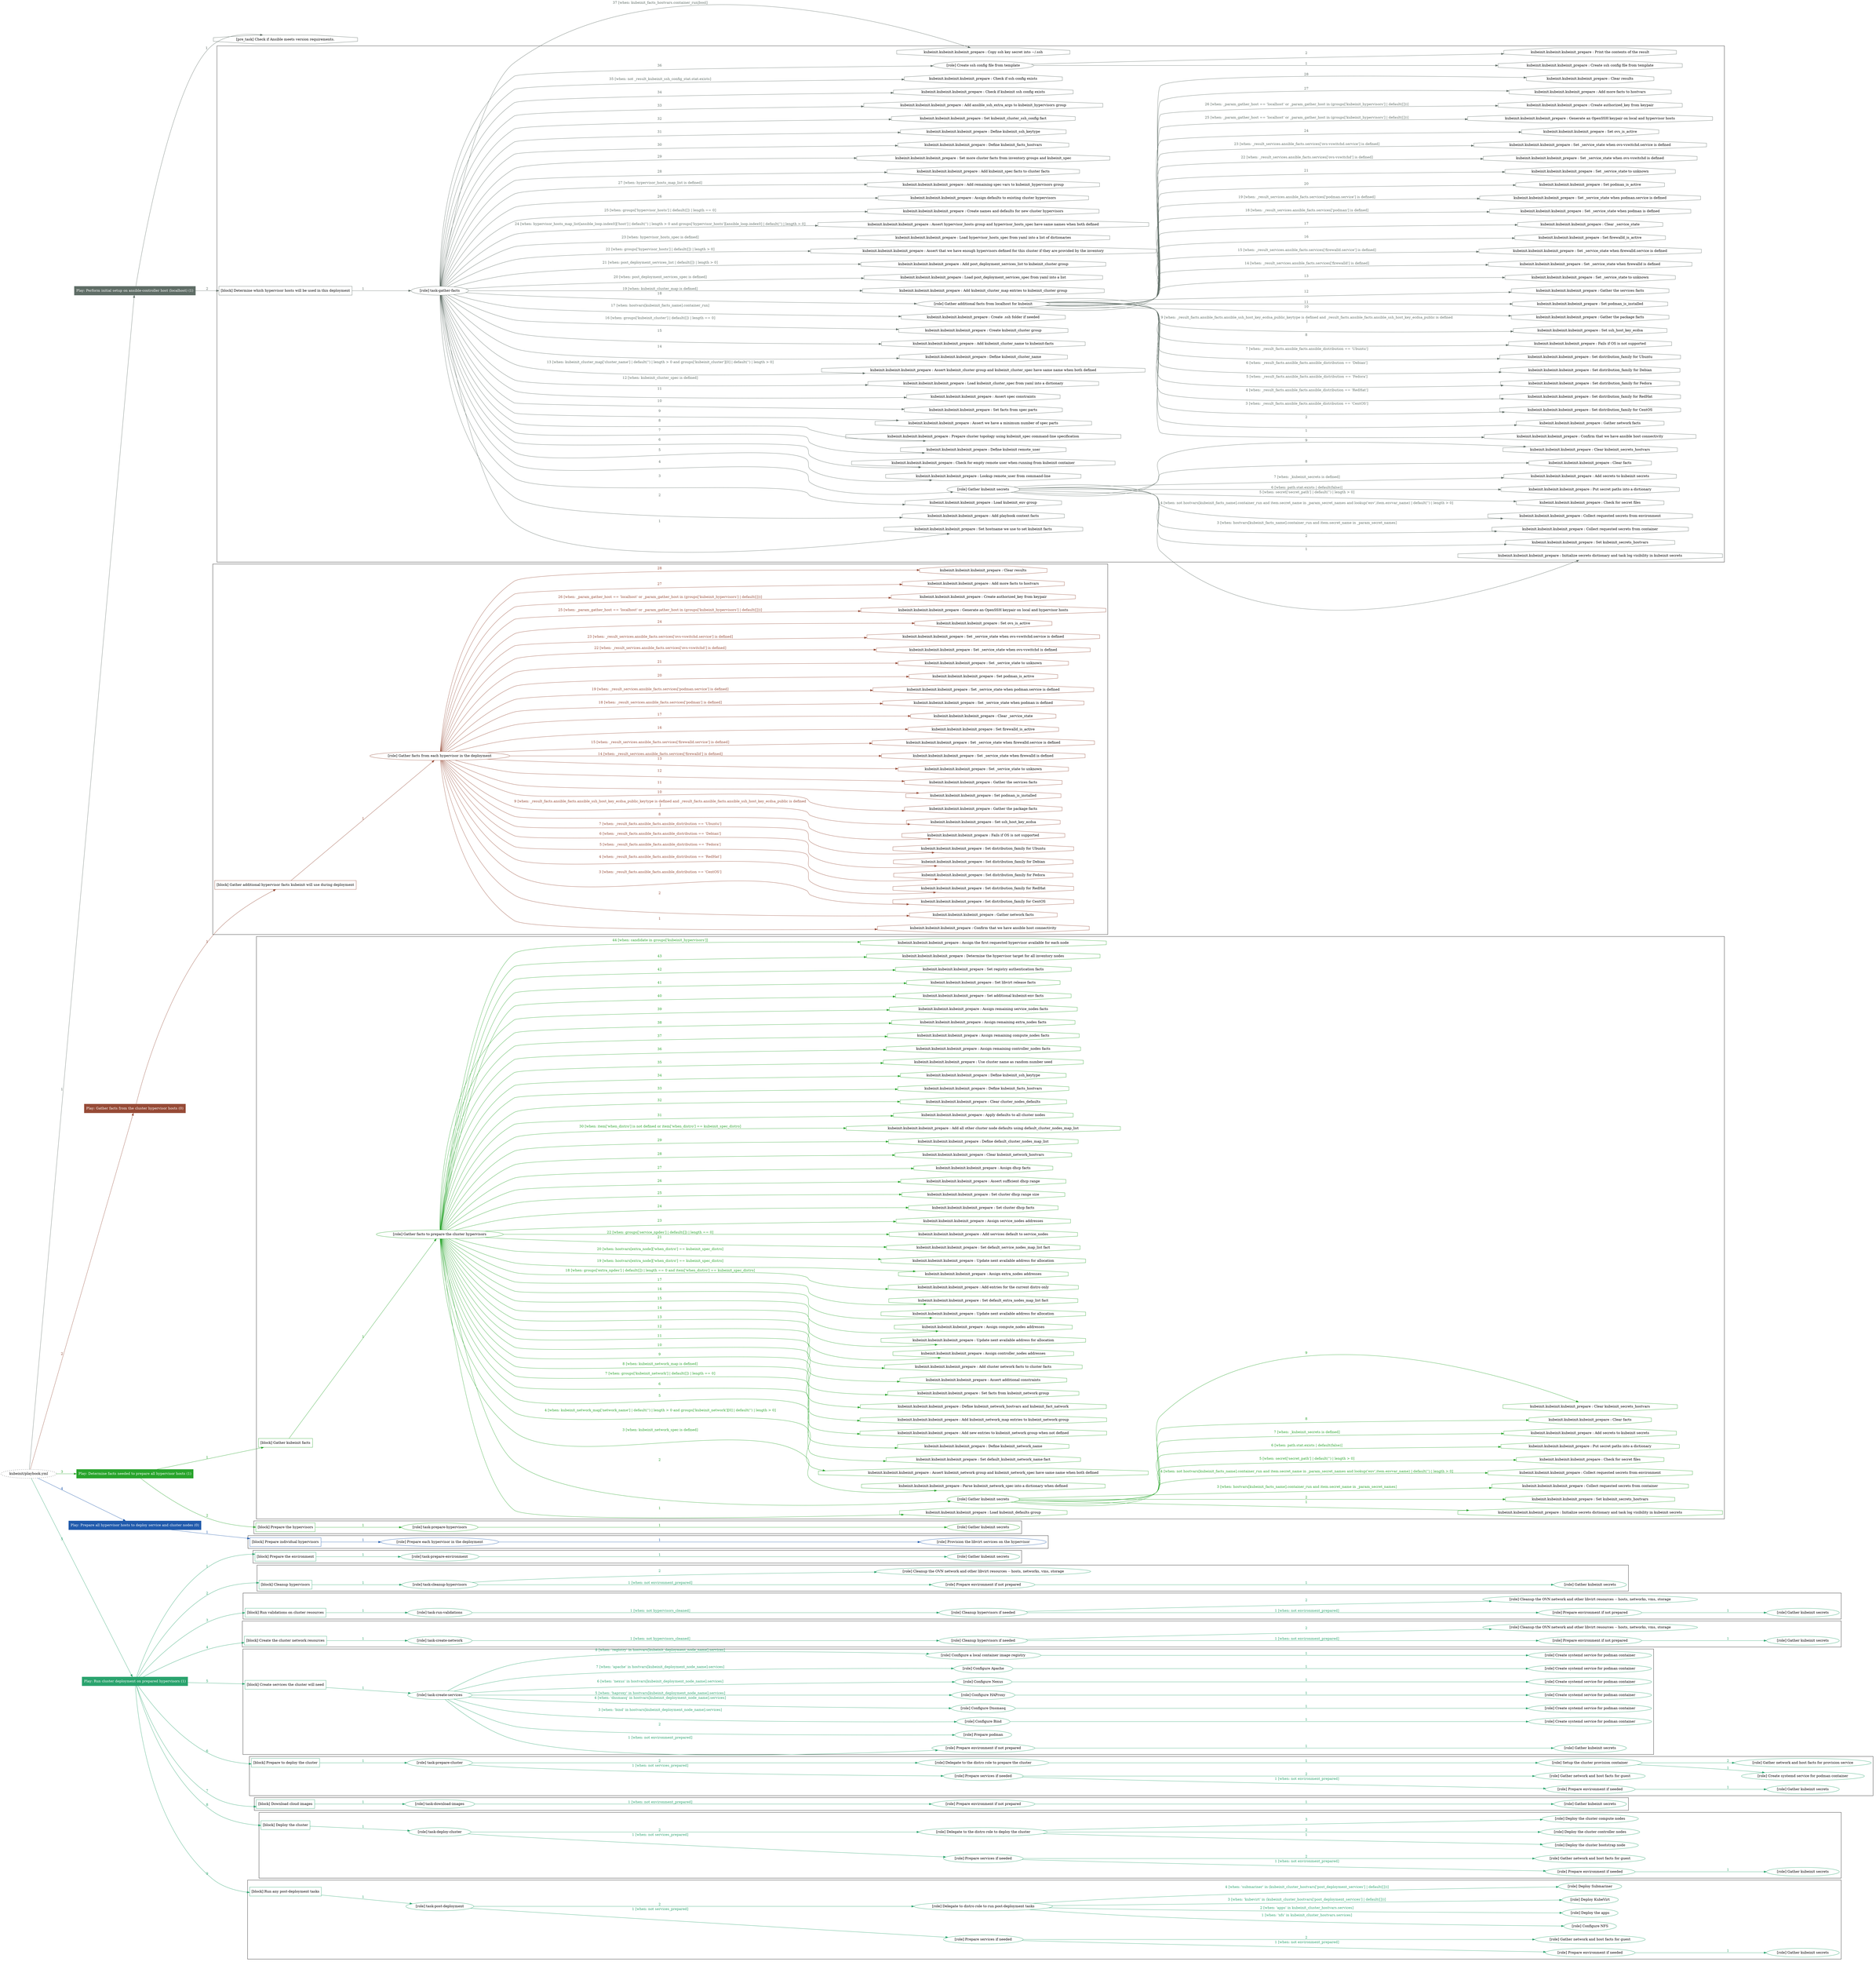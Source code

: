 digraph {
	graph [concentrate=true ordering=in rankdir=LR ratio=fill]
	edge [esep=5 sep=10]
	"kubeinit/playbook.yml" [URL="/home/runner/work/kubeinit/kubeinit/kubeinit/playbook.yml" id=playbook_ee87b23c style=dotted]
	"kubeinit/playbook.yml" -> play_ba9979ab [label="1 " color="#5f6d66" fontcolor="#5f6d66" id=edge_4f3f0b25 labeltooltip="1 " tooltip="1 "]
	subgraph "Play: Perform initial setup on ansible-controller host (localhost) (1)" {
		play_ba9979ab [label="Play: Perform initial setup on ansible-controller host (localhost) (1)" URL="/home/runner/work/kubeinit/kubeinit/kubeinit/playbook.yml" color="#5f6d66" fontcolor="#ffffff" id=play_ba9979ab shape=box style=filled tooltip=localhost]
		pre_task_cf8ee8ca [label="[pre_task] Check if Ansible meets version requirements." URL="/home/runner/work/kubeinit/kubeinit/kubeinit/playbook.yml" color="#5f6d66" id=pre_task_cf8ee8ca shape=octagon tooltip="Check if Ansible meets version requirements."]
		play_ba9979ab -> pre_task_cf8ee8ca [label="1 " color="#5f6d66" fontcolor="#5f6d66" id=edge_c1e47673 labeltooltip="1 " tooltip="1 "]
		play_ba9979ab -> block_b7521962 [label=2 color="#5f6d66" fontcolor="#5f6d66" id=edge_970c01c8 labeltooltip=2 tooltip=2]
		subgraph cluster_block_b7521962 {
			block_b7521962 [label="[block] Determine which hypervisor hosts will be used in this deployment" URL="/home/runner/work/kubeinit/kubeinit/kubeinit/playbook.yml" color="#5f6d66" id=block_b7521962 labeltooltip="Determine which hypervisor hosts will be used in this deployment" shape=box tooltip="Determine which hypervisor hosts will be used in this deployment"]
			block_b7521962 -> role_3aa29330 [label="1 " color="#5f6d66" fontcolor="#5f6d66" id=edge_bffbca38 labeltooltip="1 " tooltip="1 "]
			subgraph "task-gather-facts" {
				role_3aa29330 [label="[role] task-gather-facts" URL="/home/runner/work/kubeinit/kubeinit/kubeinit/playbook.yml" color="#5f6d66" id=role_3aa29330 tooltip="task-gather-facts"]
				task_8ad1a4e5 [label="kubeinit.kubeinit.kubeinit_prepare : Set hostname we use to set kubeinit facts" URL="/home/runner/.ansible/collections/ansible_collections/kubeinit/kubeinit/roles/kubeinit_prepare/tasks/build_hypervisors_group.yml" color="#5f6d66" id=task_8ad1a4e5 shape=octagon tooltip="kubeinit.kubeinit.kubeinit_prepare : Set hostname we use to set kubeinit facts"]
				role_3aa29330 -> task_8ad1a4e5 [label="1 " color="#5f6d66" fontcolor="#5f6d66" id=edge_9d7fdfe7 labeltooltip="1 " tooltip="1 "]
				task_731cdc9b [label="kubeinit.kubeinit.kubeinit_prepare : Add playbook context facts" URL="/home/runner/.ansible/collections/ansible_collections/kubeinit/kubeinit/roles/kubeinit_prepare/tasks/build_hypervisors_group.yml" color="#5f6d66" id=task_731cdc9b shape=octagon tooltip="kubeinit.kubeinit.kubeinit_prepare : Add playbook context facts"]
				role_3aa29330 -> task_731cdc9b [label="2 " color="#5f6d66" fontcolor="#5f6d66" id=edge_25adc6df labeltooltip="2 " tooltip="2 "]
				task_61537cd8 [label="kubeinit.kubeinit.kubeinit_prepare : Load kubeinit_env group" URL="/home/runner/.ansible/collections/ansible_collections/kubeinit/kubeinit/roles/kubeinit_prepare/tasks/build_hypervisors_group.yml" color="#5f6d66" id=task_61537cd8 shape=octagon tooltip="kubeinit.kubeinit.kubeinit_prepare : Load kubeinit_env group"]
				role_3aa29330 -> task_61537cd8 [label="3 " color="#5f6d66" fontcolor="#5f6d66" id=edge_5b78ae45 labeltooltip="3 " tooltip="3 "]
				role_3aa29330 -> role_e2792811 [label="4 " color="#5f6d66" fontcolor="#5f6d66" id=edge_f1923ae7 labeltooltip="4 " tooltip="4 "]
				subgraph "Gather kubeinit secrets" {
					role_e2792811 [label="[role] Gather kubeinit secrets" URL="/home/runner/.ansible/collections/ansible_collections/kubeinit/kubeinit/roles/kubeinit_prepare/tasks/build_hypervisors_group.yml" color="#5f6d66" id=role_e2792811 tooltip="Gather kubeinit secrets"]
					task_1426909b [label="kubeinit.kubeinit.kubeinit_prepare : Initialize secrets dictionary and task log visibility in kubeinit secrets" URL="/home/runner/.ansible/collections/ansible_collections/kubeinit/kubeinit/roles/kubeinit_prepare/tasks/gather_kubeinit_secrets.yml" color="#5f6d66" id=task_1426909b shape=octagon tooltip="kubeinit.kubeinit.kubeinit_prepare : Initialize secrets dictionary and task log visibility in kubeinit secrets"]
					role_e2792811 -> task_1426909b [label="1 " color="#5f6d66" fontcolor="#5f6d66" id=edge_1500e0f7 labeltooltip="1 " tooltip="1 "]
					task_bd16e2fa [label="kubeinit.kubeinit.kubeinit_prepare : Set kubeinit_secrets_hostvars" URL="/home/runner/.ansible/collections/ansible_collections/kubeinit/kubeinit/roles/kubeinit_prepare/tasks/gather_kubeinit_secrets.yml" color="#5f6d66" id=task_bd16e2fa shape=octagon tooltip="kubeinit.kubeinit.kubeinit_prepare : Set kubeinit_secrets_hostvars"]
					role_e2792811 -> task_bd16e2fa [label="2 " color="#5f6d66" fontcolor="#5f6d66" id=edge_6da5fef9 labeltooltip="2 " tooltip="2 "]
					task_6d4f9b25 [label="kubeinit.kubeinit.kubeinit_prepare : Collect requested secrets from container" URL="/home/runner/.ansible/collections/ansible_collections/kubeinit/kubeinit/roles/kubeinit_prepare/tasks/gather_kubeinit_secrets.yml" color="#5f6d66" id=task_6d4f9b25 shape=octagon tooltip="kubeinit.kubeinit.kubeinit_prepare : Collect requested secrets from container"]
					role_e2792811 -> task_6d4f9b25 [label="3 [when: hostvars[kubeinit_facts_name].container_run and item.secret_name in _param_secret_names]" color="#5f6d66" fontcolor="#5f6d66" id=edge_10893329 labeltooltip="3 [when: hostvars[kubeinit_facts_name].container_run and item.secret_name in _param_secret_names]" tooltip="3 [when: hostvars[kubeinit_facts_name].container_run and item.secret_name in _param_secret_names]"]
					task_ed57505f [label="kubeinit.kubeinit.kubeinit_prepare : Collect requested secrets from environment" URL="/home/runner/.ansible/collections/ansible_collections/kubeinit/kubeinit/roles/kubeinit_prepare/tasks/gather_kubeinit_secrets.yml" color="#5f6d66" id=task_ed57505f shape=octagon tooltip="kubeinit.kubeinit.kubeinit_prepare : Collect requested secrets from environment"]
					role_e2792811 -> task_ed57505f [label="4 [when: not hostvars[kubeinit_facts_name].container_run and item.secret_name in _param_secret_names and lookup('env',item.envvar_name) | default('') | length > 0]" color="#5f6d66" fontcolor="#5f6d66" id=edge_020cfe7a labeltooltip="4 [when: not hostvars[kubeinit_facts_name].container_run and item.secret_name in _param_secret_names and lookup('env',item.envvar_name) | default('') | length > 0]" tooltip="4 [when: not hostvars[kubeinit_facts_name].container_run and item.secret_name in _param_secret_names and lookup('env',item.envvar_name) | default('') | length > 0]"]
					task_bd858a0a [label="kubeinit.kubeinit.kubeinit_prepare : Check for secret files" URL="/home/runner/.ansible/collections/ansible_collections/kubeinit/kubeinit/roles/kubeinit_prepare/tasks/gather_kubeinit_secrets.yml" color="#5f6d66" id=task_bd858a0a shape=octagon tooltip="kubeinit.kubeinit.kubeinit_prepare : Check for secret files"]
					role_e2792811 -> task_bd858a0a [label="5 [when: secret['secret_path'] | default('') | length > 0]" color="#5f6d66" fontcolor="#5f6d66" id=edge_f3e6f2bd labeltooltip="5 [when: secret['secret_path'] | default('') | length > 0]" tooltip="5 [when: secret['secret_path'] | default('') | length > 0]"]
					task_35e8595f [label="kubeinit.kubeinit.kubeinit_prepare : Put secret paths into a dictionary" URL="/home/runner/.ansible/collections/ansible_collections/kubeinit/kubeinit/roles/kubeinit_prepare/tasks/gather_kubeinit_secrets.yml" color="#5f6d66" id=task_35e8595f shape=octagon tooltip="kubeinit.kubeinit.kubeinit_prepare : Put secret paths into a dictionary"]
					role_e2792811 -> task_35e8595f [label="6 [when: path.stat.exists | default(false)]" color="#5f6d66" fontcolor="#5f6d66" id=edge_c8434ea8 labeltooltip="6 [when: path.stat.exists | default(false)]" tooltip="6 [when: path.stat.exists | default(false)]"]
					task_0a42bee0 [label="kubeinit.kubeinit.kubeinit_prepare : Add secrets to kubeinit secrets" URL="/home/runner/.ansible/collections/ansible_collections/kubeinit/kubeinit/roles/kubeinit_prepare/tasks/gather_kubeinit_secrets.yml" color="#5f6d66" id=task_0a42bee0 shape=octagon tooltip="kubeinit.kubeinit.kubeinit_prepare : Add secrets to kubeinit secrets"]
					role_e2792811 -> task_0a42bee0 [label="7 [when: _kubeinit_secrets is defined]" color="#5f6d66" fontcolor="#5f6d66" id=edge_62cc9559 labeltooltip="7 [when: _kubeinit_secrets is defined]" tooltip="7 [when: _kubeinit_secrets is defined]"]
					task_c6047245 [label="kubeinit.kubeinit.kubeinit_prepare : Clear facts" URL="/home/runner/.ansible/collections/ansible_collections/kubeinit/kubeinit/roles/kubeinit_prepare/tasks/gather_kubeinit_secrets.yml" color="#5f6d66" id=task_c6047245 shape=octagon tooltip="kubeinit.kubeinit.kubeinit_prepare : Clear facts"]
					role_e2792811 -> task_c6047245 [label="8 " color="#5f6d66" fontcolor="#5f6d66" id=edge_bde874c5 labeltooltip="8 " tooltip="8 "]
					task_5596dc5c [label="kubeinit.kubeinit.kubeinit_prepare : Clear kubeinit_secrets_hostvars" URL="/home/runner/.ansible/collections/ansible_collections/kubeinit/kubeinit/roles/kubeinit_prepare/tasks/gather_kubeinit_secrets.yml" color="#5f6d66" id=task_5596dc5c shape=octagon tooltip="kubeinit.kubeinit.kubeinit_prepare : Clear kubeinit_secrets_hostvars"]
					role_e2792811 -> task_5596dc5c [label="9 " color="#5f6d66" fontcolor="#5f6d66" id=edge_466dbb02 labeltooltip="9 " tooltip="9 "]
				}
				task_b73efc27 [label="kubeinit.kubeinit.kubeinit_prepare : Lookup remote_user from command-line" URL="/home/runner/.ansible/collections/ansible_collections/kubeinit/kubeinit/roles/kubeinit_prepare/tasks/build_hypervisors_group.yml" color="#5f6d66" id=task_b73efc27 shape=octagon tooltip="kubeinit.kubeinit.kubeinit_prepare : Lookup remote_user from command-line"]
				role_3aa29330 -> task_b73efc27 [label="5 " color="#5f6d66" fontcolor="#5f6d66" id=edge_3d8f5033 labeltooltip="5 " tooltip="5 "]
				task_5b32760c [label="kubeinit.kubeinit.kubeinit_prepare : Check for empty remote user when running from kubeinit container" URL="/home/runner/.ansible/collections/ansible_collections/kubeinit/kubeinit/roles/kubeinit_prepare/tasks/build_hypervisors_group.yml" color="#5f6d66" id=task_5b32760c shape=octagon tooltip="kubeinit.kubeinit.kubeinit_prepare : Check for empty remote user when running from kubeinit container"]
				role_3aa29330 -> task_5b32760c [label="6 " color="#5f6d66" fontcolor="#5f6d66" id=edge_46e2f2e9 labeltooltip="6 " tooltip="6 "]
				task_bd1cd4d6 [label="kubeinit.kubeinit.kubeinit_prepare : Define kubeinit remote_user" URL="/home/runner/.ansible/collections/ansible_collections/kubeinit/kubeinit/roles/kubeinit_prepare/tasks/build_hypervisors_group.yml" color="#5f6d66" id=task_bd1cd4d6 shape=octagon tooltip="kubeinit.kubeinit.kubeinit_prepare : Define kubeinit remote_user"]
				role_3aa29330 -> task_bd1cd4d6 [label="7 " color="#5f6d66" fontcolor="#5f6d66" id=edge_f3542dc9 labeltooltip="7 " tooltip="7 "]
				task_94e38147 [label="kubeinit.kubeinit.kubeinit_prepare : Prepare cluster topology using kubeinit_spec command-line specification" URL="/home/runner/.ansible/collections/ansible_collections/kubeinit/kubeinit/roles/kubeinit_prepare/tasks/build_hypervisors_group.yml" color="#5f6d66" id=task_94e38147 shape=octagon tooltip="kubeinit.kubeinit.kubeinit_prepare : Prepare cluster topology using kubeinit_spec command-line specification"]
				role_3aa29330 -> task_94e38147 [label="8 " color="#5f6d66" fontcolor="#5f6d66" id=edge_6d0fdb73 labeltooltip="8 " tooltip="8 "]
				task_9fc354cc [label="kubeinit.kubeinit.kubeinit_prepare : Assert we have a minimum number of spec parts" URL="/home/runner/.ansible/collections/ansible_collections/kubeinit/kubeinit/roles/kubeinit_prepare/tasks/build_hypervisors_group.yml" color="#5f6d66" id=task_9fc354cc shape=octagon tooltip="kubeinit.kubeinit.kubeinit_prepare : Assert we have a minimum number of spec parts"]
				role_3aa29330 -> task_9fc354cc [label="9 " color="#5f6d66" fontcolor="#5f6d66" id=edge_f9c9ff21 labeltooltip="9 " tooltip="9 "]
				task_d354792a [label="kubeinit.kubeinit.kubeinit_prepare : Set facts from spec parts" URL="/home/runner/.ansible/collections/ansible_collections/kubeinit/kubeinit/roles/kubeinit_prepare/tasks/build_hypervisors_group.yml" color="#5f6d66" id=task_d354792a shape=octagon tooltip="kubeinit.kubeinit.kubeinit_prepare : Set facts from spec parts"]
				role_3aa29330 -> task_d354792a [label="10 " color="#5f6d66" fontcolor="#5f6d66" id=edge_ceebd95b labeltooltip="10 " tooltip="10 "]
				task_46ae9067 [label="kubeinit.kubeinit.kubeinit_prepare : Assert spec constraints" URL="/home/runner/.ansible/collections/ansible_collections/kubeinit/kubeinit/roles/kubeinit_prepare/tasks/build_hypervisors_group.yml" color="#5f6d66" id=task_46ae9067 shape=octagon tooltip="kubeinit.kubeinit.kubeinit_prepare : Assert spec constraints"]
				role_3aa29330 -> task_46ae9067 [label="11 " color="#5f6d66" fontcolor="#5f6d66" id=edge_c10465ef labeltooltip="11 " tooltip="11 "]
				task_2b983048 [label="kubeinit.kubeinit.kubeinit_prepare : Load kubeinit_cluster_spec from yaml into a dictionary" URL="/home/runner/.ansible/collections/ansible_collections/kubeinit/kubeinit/roles/kubeinit_prepare/tasks/build_hypervisors_group.yml" color="#5f6d66" id=task_2b983048 shape=octagon tooltip="kubeinit.kubeinit.kubeinit_prepare : Load kubeinit_cluster_spec from yaml into a dictionary"]
				role_3aa29330 -> task_2b983048 [label="12 [when: kubeinit_cluster_spec is defined]" color="#5f6d66" fontcolor="#5f6d66" id=edge_84adf87c labeltooltip="12 [when: kubeinit_cluster_spec is defined]" tooltip="12 [when: kubeinit_cluster_spec is defined]"]
				task_b1e5f8d4 [label="kubeinit.kubeinit.kubeinit_prepare : Assert kubeinit_cluster group and kubeinit_cluster_spec have same name when both defined" URL="/home/runner/.ansible/collections/ansible_collections/kubeinit/kubeinit/roles/kubeinit_prepare/tasks/build_hypervisors_group.yml" color="#5f6d66" id=task_b1e5f8d4 shape=octagon tooltip="kubeinit.kubeinit.kubeinit_prepare : Assert kubeinit_cluster group and kubeinit_cluster_spec have same name when both defined"]
				role_3aa29330 -> task_b1e5f8d4 [label="13 [when: kubeinit_cluster_map['cluster_name'] | default('') | length > 0 and groups['kubeinit_cluster'][0] | default('') | length > 0]" color="#5f6d66" fontcolor="#5f6d66" id=edge_d58961f1 labeltooltip="13 [when: kubeinit_cluster_map['cluster_name'] | default('') | length > 0 and groups['kubeinit_cluster'][0] | default('') | length > 0]" tooltip="13 [when: kubeinit_cluster_map['cluster_name'] | default('') | length > 0 and groups['kubeinit_cluster'][0] | default('') | length > 0]"]
				task_45a0aaa1 [label="kubeinit.kubeinit.kubeinit_prepare : Define kubeinit_cluster_name" URL="/home/runner/.ansible/collections/ansible_collections/kubeinit/kubeinit/roles/kubeinit_prepare/tasks/build_hypervisors_group.yml" color="#5f6d66" id=task_45a0aaa1 shape=octagon tooltip="kubeinit.kubeinit.kubeinit_prepare : Define kubeinit_cluster_name"]
				role_3aa29330 -> task_45a0aaa1 [label="14 " color="#5f6d66" fontcolor="#5f6d66" id=edge_041d5259 labeltooltip="14 " tooltip="14 "]
				task_8fb01435 [label="kubeinit.kubeinit.kubeinit_prepare : Add kubeinit_cluster_name to kubeinit-facts" URL="/home/runner/.ansible/collections/ansible_collections/kubeinit/kubeinit/roles/kubeinit_prepare/tasks/build_hypervisors_group.yml" color="#5f6d66" id=task_8fb01435 shape=octagon tooltip="kubeinit.kubeinit.kubeinit_prepare : Add kubeinit_cluster_name to kubeinit-facts"]
				role_3aa29330 -> task_8fb01435 [label="15 " color="#5f6d66" fontcolor="#5f6d66" id=edge_8933523b labeltooltip="15 " tooltip="15 "]
				task_e7cfaa4b [label="kubeinit.kubeinit.kubeinit_prepare : Create kubeinit_cluster group" URL="/home/runner/.ansible/collections/ansible_collections/kubeinit/kubeinit/roles/kubeinit_prepare/tasks/build_hypervisors_group.yml" color="#5f6d66" id=task_e7cfaa4b shape=octagon tooltip="kubeinit.kubeinit.kubeinit_prepare : Create kubeinit_cluster group"]
				role_3aa29330 -> task_e7cfaa4b [label="16 [when: groups['kubeinit_cluster'] | default([]) | length == 0]" color="#5f6d66" fontcolor="#5f6d66" id=edge_57b31dfd labeltooltip="16 [when: groups['kubeinit_cluster'] | default([]) | length == 0]" tooltip="16 [when: groups['kubeinit_cluster'] | default([]) | length == 0]"]
				task_15405478 [label="kubeinit.kubeinit.kubeinit_prepare : Create .ssh folder if needed" URL="/home/runner/.ansible/collections/ansible_collections/kubeinit/kubeinit/roles/kubeinit_prepare/tasks/build_hypervisors_group.yml" color="#5f6d66" id=task_15405478 shape=octagon tooltip="kubeinit.kubeinit.kubeinit_prepare : Create .ssh folder if needed"]
				role_3aa29330 -> task_15405478 [label="17 [when: hostvars[kubeinit_facts_name].container_run]" color="#5f6d66" fontcolor="#5f6d66" id=edge_952af592 labeltooltip="17 [when: hostvars[kubeinit_facts_name].container_run]" tooltip="17 [when: hostvars[kubeinit_facts_name].container_run]"]
				role_3aa29330 -> role_6577ebb0 [label="18 " color="#5f6d66" fontcolor="#5f6d66" id=edge_7899bdba labeltooltip="18 " tooltip="18 "]
				subgraph "Gather additional facts from localhost for kubeinit" {
					role_6577ebb0 [label="[role] Gather additional facts from localhost for kubeinit" URL="/home/runner/.ansible/collections/ansible_collections/kubeinit/kubeinit/roles/kubeinit_prepare/tasks/build_hypervisors_group.yml" color="#5f6d66" id=role_6577ebb0 tooltip="Gather additional facts from localhost for kubeinit"]
					task_0f81e57c [label="kubeinit.kubeinit.kubeinit_prepare : Confirm that we have ansible host connectivity" URL="/home/runner/.ansible/collections/ansible_collections/kubeinit/kubeinit/roles/kubeinit_prepare/tasks/gather_host_facts.yml" color="#5f6d66" id=task_0f81e57c shape=octagon tooltip="kubeinit.kubeinit.kubeinit_prepare : Confirm that we have ansible host connectivity"]
					role_6577ebb0 -> task_0f81e57c [label="1 " color="#5f6d66" fontcolor="#5f6d66" id=edge_6b1610a4 labeltooltip="1 " tooltip="1 "]
					task_55fec899 [label="kubeinit.kubeinit.kubeinit_prepare : Gather network facts" URL="/home/runner/.ansible/collections/ansible_collections/kubeinit/kubeinit/roles/kubeinit_prepare/tasks/gather_host_facts.yml" color="#5f6d66" id=task_55fec899 shape=octagon tooltip="kubeinit.kubeinit.kubeinit_prepare : Gather network facts"]
					role_6577ebb0 -> task_55fec899 [label="2 " color="#5f6d66" fontcolor="#5f6d66" id=edge_52c6dfc0 labeltooltip="2 " tooltip="2 "]
					task_86e712a1 [label="kubeinit.kubeinit.kubeinit_prepare : Set distribution_family for CentOS" URL="/home/runner/.ansible/collections/ansible_collections/kubeinit/kubeinit/roles/kubeinit_prepare/tasks/gather_host_facts.yml" color="#5f6d66" id=task_86e712a1 shape=octagon tooltip="kubeinit.kubeinit.kubeinit_prepare : Set distribution_family for CentOS"]
					role_6577ebb0 -> task_86e712a1 [label="3 [when: _result_facts.ansible_facts.ansible_distribution == 'CentOS']" color="#5f6d66" fontcolor="#5f6d66" id=edge_dc4a2983 labeltooltip="3 [when: _result_facts.ansible_facts.ansible_distribution == 'CentOS']" tooltip="3 [when: _result_facts.ansible_facts.ansible_distribution == 'CentOS']"]
					task_53d7ce52 [label="kubeinit.kubeinit.kubeinit_prepare : Set distribution_family for RedHat" URL="/home/runner/.ansible/collections/ansible_collections/kubeinit/kubeinit/roles/kubeinit_prepare/tasks/gather_host_facts.yml" color="#5f6d66" id=task_53d7ce52 shape=octagon tooltip="kubeinit.kubeinit.kubeinit_prepare : Set distribution_family for RedHat"]
					role_6577ebb0 -> task_53d7ce52 [label="4 [when: _result_facts.ansible_facts.ansible_distribution == 'RedHat']" color="#5f6d66" fontcolor="#5f6d66" id=edge_2ceabc65 labeltooltip="4 [when: _result_facts.ansible_facts.ansible_distribution == 'RedHat']" tooltip="4 [when: _result_facts.ansible_facts.ansible_distribution == 'RedHat']"]
					task_b6ea29ea [label="kubeinit.kubeinit.kubeinit_prepare : Set distribution_family for Fedora" URL="/home/runner/.ansible/collections/ansible_collections/kubeinit/kubeinit/roles/kubeinit_prepare/tasks/gather_host_facts.yml" color="#5f6d66" id=task_b6ea29ea shape=octagon tooltip="kubeinit.kubeinit.kubeinit_prepare : Set distribution_family for Fedora"]
					role_6577ebb0 -> task_b6ea29ea [label="5 [when: _result_facts.ansible_facts.ansible_distribution == 'Fedora']" color="#5f6d66" fontcolor="#5f6d66" id=edge_d02d0f22 labeltooltip="5 [when: _result_facts.ansible_facts.ansible_distribution == 'Fedora']" tooltip="5 [when: _result_facts.ansible_facts.ansible_distribution == 'Fedora']"]
					task_cffe23fc [label="kubeinit.kubeinit.kubeinit_prepare : Set distribution_family for Debian" URL="/home/runner/.ansible/collections/ansible_collections/kubeinit/kubeinit/roles/kubeinit_prepare/tasks/gather_host_facts.yml" color="#5f6d66" id=task_cffe23fc shape=octagon tooltip="kubeinit.kubeinit.kubeinit_prepare : Set distribution_family for Debian"]
					role_6577ebb0 -> task_cffe23fc [label="6 [when: _result_facts.ansible_facts.ansible_distribution == 'Debian']" color="#5f6d66" fontcolor="#5f6d66" id=edge_f60d3013 labeltooltip="6 [when: _result_facts.ansible_facts.ansible_distribution == 'Debian']" tooltip="6 [when: _result_facts.ansible_facts.ansible_distribution == 'Debian']"]
					task_a57dc88e [label="kubeinit.kubeinit.kubeinit_prepare : Set distribution_family for Ubuntu" URL="/home/runner/.ansible/collections/ansible_collections/kubeinit/kubeinit/roles/kubeinit_prepare/tasks/gather_host_facts.yml" color="#5f6d66" id=task_a57dc88e shape=octagon tooltip="kubeinit.kubeinit.kubeinit_prepare : Set distribution_family for Ubuntu"]
					role_6577ebb0 -> task_a57dc88e [label="7 [when: _result_facts.ansible_facts.ansible_distribution == 'Ubuntu']" color="#5f6d66" fontcolor="#5f6d66" id=edge_eda03c27 labeltooltip="7 [when: _result_facts.ansible_facts.ansible_distribution == 'Ubuntu']" tooltip="7 [when: _result_facts.ansible_facts.ansible_distribution == 'Ubuntu']"]
					task_3c54754c [label="kubeinit.kubeinit.kubeinit_prepare : Fails if OS is not supported" URL="/home/runner/.ansible/collections/ansible_collections/kubeinit/kubeinit/roles/kubeinit_prepare/tasks/gather_host_facts.yml" color="#5f6d66" id=task_3c54754c shape=octagon tooltip="kubeinit.kubeinit.kubeinit_prepare : Fails if OS is not supported"]
					role_6577ebb0 -> task_3c54754c [label="8 " color="#5f6d66" fontcolor="#5f6d66" id=edge_110900b7 labeltooltip="8 " tooltip="8 "]
					task_4935a17e [label="kubeinit.kubeinit.kubeinit_prepare : Set ssh_host_key_ecdsa" URL="/home/runner/.ansible/collections/ansible_collections/kubeinit/kubeinit/roles/kubeinit_prepare/tasks/gather_host_facts.yml" color="#5f6d66" id=task_4935a17e shape=octagon tooltip="kubeinit.kubeinit.kubeinit_prepare : Set ssh_host_key_ecdsa"]
					role_6577ebb0 -> task_4935a17e [label="9 [when: _result_facts.ansible_facts.ansible_ssh_host_key_ecdsa_public_keytype is defined and _result_facts.ansible_facts.ansible_ssh_host_key_ecdsa_public is defined
]" color="#5f6d66" fontcolor="#5f6d66" id=edge_7866c00e labeltooltip="9 [when: _result_facts.ansible_facts.ansible_ssh_host_key_ecdsa_public_keytype is defined and _result_facts.ansible_facts.ansible_ssh_host_key_ecdsa_public is defined
]" tooltip="9 [when: _result_facts.ansible_facts.ansible_ssh_host_key_ecdsa_public_keytype is defined and _result_facts.ansible_facts.ansible_ssh_host_key_ecdsa_public is defined
]"]
					task_4f9e92a9 [label="kubeinit.kubeinit.kubeinit_prepare : Gather the package facts" URL="/home/runner/.ansible/collections/ansible_collections/kubeinit/kubeinit/roles/kubeinit_prepare/tasks/gather_host_facts.yml" color="#5f6d66" id=task_4f9e92a9 shape=octagon tooltip="kubeinit.kubeinit.kubeinit_prepare : Gather the package facts"]
					role_6577ebb0 -> task_4f9e92a9 [label="10 " color="#5f6d66" fontcolor="#5f6d66" id=edge_83f9be6c labeltooltip="10 " tooltip="10 "]
					task_da9fde70 [label="kubeinit.kubeinit.kubeinit_prepare : Set podman_is_installed" URL="/home/runner/.ansible/collections/ansible_collections/kubeinit/kubeinit/roles/kubeinit_prepare/tasks/gather_host_facts.yml" color="#5f6d66" id=task_da9fde70 shape=octagon tooltip="kubeinit.kubeinit.kubeinit_prepare : Set podman_is_installed"]
					role_6577ebb0 -> task_da9fde70 [label="11 " color="#5f6d66" fontcolor="#5f6d66" id=edge_5e63ca6d labeltooltip="11 " tooltip="11 "]
					task_a9cfa23b [label="kubeinit.kubeinit.kubeinit_prepare : Gather the services facts" URL="/home/runner/.ansible/collections/ansible_collections/kubeinit/kubeinit/roles/kubeinit_prepare/tasks/gather_host_facts.yml" color="#5f6d66" id=task_a9cfa23b shape=octagon tooltip="kubeinit.kubeinit.kubeinit_prepare : Gather the services facts"]
					role_6577ebb0 -> task_a9cfa23b [label="12 " color="#5f6d66" fontcolor="#5f6d66" id=edge_9b2a6eab labeltooltip="12 " tooltip="12 "]
					task_d7e18c8c [label="kubeinit.kubeinit.kubeinit_prepare : Set _service_state to unknown" URL="/home/runner/.ansible/collections/ansible_collections/kubeinit/kubeinit/roles/kubeinit_prepare/tasks/gather_host_facts.yml" color="#5f6d66" id=task_d7e18c8c shape=octagon tooltip="kubeinit.kubeinit.kubeinit_prepare : Set _service_state to unknown"]
					role_6577ebb0 -> task_d7e18c8c [label="13 " color="#5f6d66" fontcolor="#5f6d66" id=edge_8e2c4c0b labeltooltip="13 " tooltip="13 "]
					task_3bd149c2 [label="kubeinit.kubeinit.kubeinit_prepare : Set _service_state when firewalld is defined" URL="/home/runner/.ansible/collections/ansible_collections/kubeinit/kubeinit/roles/kubeinit_prepare/tasks/gather_host_facts.yml" color="#5f6d66" id=task_3bd149c2 shape=octagon tooltip="kubeinit.kubeinit.kubeinit_prepare : Set _service_state when firewalld is defined"]
					role_6577ebb0 -> task_3bd149c2 [label="14 [when: _result_services.ansible_facts.services['firewalld'] is defined]" color="#5f6d66" fontcolor="#5f6d66" id=edge_5a1d52ad labeltooltip="14 [when: _result_services.ansible_facts.services['firewalld'] is defined]" tooltip="14 [when: _result_services.ansible_facts.services['firewalld'] is defined]"]
					task_5e922838 [label="kubeinit.kubeinit.kubeinit_prepare : Set _service_state when firewalld.service is defined" URL="/home/runner/.ansible/collections/ansible_collections/kubeinit/kubeinit/roles/kubeinit_prepare/tasks/gather_host_facts.yml" color="#5f6d66" id=task_5e922838 shape=octagon tooltip="kubeinit.kubeinit.kubeinit_prepare : Set _service_state when firewalld.service is defined"]
					role_6577ebb0 -> task_5e922838 [label="15 [when: _result_services.ansible_facts.services['firewalld.service'] is defined]" color="#5f6d66" fontcolor="#5f6d66" id=edge_93508fd8 labeltooltip="15 [when: _result_services.ansible_facts.services['firewalld.service'] is defined]" tooltip="15 [when: _result_services.ansible_facts.services['firewalld.service'] is defined]"]
					task_0d6b2bd8 [label="kubeinit.kubeinit.kubeinit_prepare : Set firewalld_is_active" URL="/home/runner/.ansible/collections/ansible_collections/kubeinit/kubeinit/roles/kubeinit_prepare/tasks/gather_host_facts.yml" color="#5f6d66" id=task_0d6b2bd8 shape=octagon tooltip="kubeinit.kubeinit.kubeinit_prepare : Set firewalld_is_active"]
					role_6577ebb0 -> task_0d6b2bd8 [label="16 " color="#5f6d66" fontcolor="#5f6d66" id=edge_234d3e6e labeltooltip="16 " tooltip="16 "]
					task_7b70dcd1 [label="kubeinit.kubeinit.kubeinit_prepare : Clear _service_state" URL="/home/runner/.ansible/collections/ansible_collections/kubeinit/kubeinit/roles/kubeinit_prepare/tasks/gather_host_facts.yml" color="#5f6d66" id=task_7b70dcd1 shape=octagon tooltip="kubeinit.kubeinit.kubeinit_prepare : Clear _service_state"]
					role_6577ebb0 -> task_7b70dcd1 [label="17 " color="#5f6d66" fontcolor="#5f6d66" id=edge_7c9124bb labeltooltip="17 " tooltip="17 "]
					task_22971d46 [label="kubeinit.kubeinit.kubeinit_prepare : Set _service_state when podman is defined" URL="/home/runner/.ansible/collections/ansible_collections/kubeinit/kubeinit/roles/kubeinit_prepare/tasks/gather_host_facts.yml" color="#5f6d66" id=task_22971d46 shape=octagon tooltip="kubeinit.kubeinit.kubeinit_prepare : Set _service_state when podman is defined"]
					role_6577ebb0 -> task_22971d46 [label="18 [when: _result_services.ansible_facts.services['podman'] is defined]" color="#5f6d66" fontcolor="#5f6d66" id=edge_1d09e36d labeltooltip="18 [when: _result_services.ansible_facts.services['podman'] is defined]" tooltip="18 [when: _result_services.ansible_facts.services['podman'] is defined]"]
					task_7226ae09 [label="kubeinit.kubeinit.kubeinit_prepare : Set _service_state when podman.service is defined" URL="/home/runner/.ansible/collections/ansible_collections/kubeinit/kubeinit/roles/kubeinit_prepare/tasks/gather_host_facts.yml" color="#5f6d66" id=task_7226ae09 shape=octagon tooltip="kubeinit.kubeinit.kubeinit_prepare : Set _service_state when podman.service is defined"]
					role_6577ebb0 -> task_7226ae09 [label="19 [when: _result_services.ansible_facts.services['podman.service'] is defined]" color="#5f6d66" fontcolor="#5f6d66" id=edge_b703d0d5 labeltooltip="19 [when: _result_services.ansible_facts.services['podman.service'] is defined]" tooltip="19 [when: _result_services.ansible_facts.services['podman.service'] is defined]"]
					task_9555ad19 [label="kubeinit.kubeinit.kubeinit_prepare : Set podman_is_active" URL="/home/runner/.ansible/collections/ansible_collections/kubeinit/kubeinit/roles/kubeinit_prepare/tasks/gather_host_facts.yml" color="#5f6d66" id=task_9555ad19 shape=octagon tooltip="kubeinit.kubeinit.kubeinit_prepare : Set podman_is_active"]
					role_6577ebb0 -> task_9555ad19 [label="20 " color="#5f6d66" fontcolor="#5f6d66" id=edge_05cde7bd labeltooltip="20 " tooltip="20 "]
					task_6d337ca5 [label="kubeinit.kubeinit.kubeinit_prepare : Set _service_state to unknown" URL="/home/runner/.ansible/collections/ansible_collections/kubeinit/kubeinit/roles/kubeinit_prepare/tasks/gather_host_facts.yml" color="#5f6d66" id=task_6d337ca5 shape=octagon tooltip="kubeinit.kubeinit.kubeinit_prepare : Set _service_state to unknown"]
					role_6577ebb0 -> task_6d337ca5 [label="21 " color="#5f6d66" fontcolor="#5f6d66" id=edge_c2a59168 labeltooltip="21 " tooltip="21 "]
					task_6be2cc80 [label="kubeinit.kubeinit.kubeinit_prepare : Set _service_state when ovs-vswitchd is defined" URL="/home/runner/.ansible/collections/ansible_collections/kubeinit/kubeinit/roles/kubeinit_prepare/tasks/gather_host_facts.yml" color="#5f6d66" id=task_6be2cc80 shape=octagon tooltip="kubeinit.kubeinit.kubeinit_prepare : Set _service_state when ovs-vswitchd is defined"]
					role_6577ebb0 -> task_6be2cc80 [label="22 [when: _result_services.ansible_facts.services['ovs-vswitchd'] is defined]" color="#5f6d66" fontcolor="#5f6d66" id=edge_96c1c029 labeltooltip="22 [when: _result_services.ansible_facts.services['ovs-vswitchd'] is defined]" tooltip="22 [when: _result_services.ansible_facts.services['ovs-vswitchd'] is defined]"]
					task_0aac0f9a [label="kubeinit.kubeinit.kubeinit_prepare : Set _service_state when ovs-vswitchd.service is defined" URL="/home/runner/.ansible/collections/ansible_collections/kubeinit/kubeinit/roles/kubeinit_prepare/tasks/gather_host_facts.yml" color="#5f6d66" id=task_0aac0f9a shape=octagon tooltip="kubeinit.kubeinit.kubeinit_prepare : Set _service_state when ovs-vswitchd.service is defined"]
					role_6577ebb0 -> task_0aac0f9a [label="23 [when: _result_services.ansible_facts.services['ovs-vswitchd.service'] is defined]" color="#5f6d66" fontcolor="#5f6d66" id=edge_6e1f914e labeltooltip="23 [when: _result_services.ansible_facts.services['ovs-vswitchd.service'] is defined]" tooltip="23 [when: _result_services.ansible_facts.services['ovs-vswitchd.service'] is defined]"]
					task_0b03980b [label="kubeinit.kubeinit.kubeinit_prepare : Set ovs_is_active" URL="/home/runner/.ansible/collections/ansible_collections/kubeinit/kubeinit/roles/kubeinit_prepare/tasks/gather_host_facts.yml" color="#5f6d66" id=task_0b03980b shape=octagon tooltip="kubeinit.kubeinit.kubeinit_prepare : Set ovs_is_active"]
					role_6577ebb0 -> task_0b03980b [label="24 " color="#5f6d66" fontcolor="#5f6d66" id=edge_9788abb4 labeltooltip="24 " tooltip="24 "]
					task_f0207503 [label="kubeinit.kubeinit.kubeinit_prepare : Generate an OpenSSH keypair on local and hypervisor hosts" URL="/home/runner/.ansible/collections/ansible_collections/kubeinit/kubeinit/roles/kubeinit_prepare/tasks/gather_host_facts.yml" color="#5f6d66" id=task_f0207503 shape=octagon tooltip="kubeinit.kubeinit.kubeinit_prepare : Generate an OpenSSH keypair on local and hypervisor hosts"]
					role_6577ebb0 -> task_f0207503 [label="25 [when: _param_gather_host == 'localhost' or _param_gather_host in (groups['kubeinit_hypervisors'] | default([]))]" color="#5f6d66" fontcolor="#5f6d66" id=edge_ec99a808 labeltooltip="25 [when: _param_gather_host == 'localhost' or _param_gather_host in (groups['kubeinit_hypervisors'] | default([]))]" tooltip="25 [when: _param_gather_host == 'localhost' or _param_gather_host in (groups['kubeinit_hypervisors'] | default([]))]"]
					task_feb6c5fd [label="kubeinit.kubeinit.kubeinit_prepare : Create authorized_key from keypair" URL="/home/runner/.ansible/collections/ansible_collections/kubeinit/kubeinit/roles/kubeinit_prepare/tasks/gather_host_facts.yml" color="#5f6d66" id=task_feb6c5fd shape=octagon tooltip="kubeinit.kubeinit.kubeinit_prepare : Create authorized_key from keypair"]
					role_6577ebb0 -> task_feb6c5fd [label="26 [when: _param_gather_host == 'localhost' or _param_gather_host in (groups['kubeinit_hypervisors'] | default([]))]" color="#5f6d66" fontcolor="#5f6d66" id=edge_5f88750c labeltooltip="26 [when: _param_gather_host == 'localhost' or _param_gather_host in (groups['kubeinit_hypervisors'] | default([]))]" tooltip="26 [when: _param_gather_host == 'localhost' or _param_gather_host in (groups['kubeinit_hypervisors'] | default([]))]"]
					task_b2aa08f6 [label="kubeinit.kubeinit.kubeinit_prepare : Add more facts to hostvars" URL="/home/runner/.ansible/collections/ansible_collections/kubeinit/kubeinit/roles/kubeinit_prepare/tasks/gather_host_facts.yml" color="#5f6d66" id=task_b2aa08f6 shape=octagon tooltip="kubeinit.kubeinit.kubeinit_prepare : Add more facts to hostvars"]
					role_6577ebb0 -> task_b2aa08f6 [label="27 " color="#5f6d66" fontcolor="#5f6d66" id=edge_caeca611 labeltooltip="27 " tooltip="27 "]
					task_1a9d6eb9 [label="kubeinit.kubeinit.kubeinit_prepare : Clear results" URL="/home/runner/.ansible/collections/ansible_collections/kubeinit/kubeinit/roles/kubeinit_prepare/tasks/gather_host_facts.yml" color="#5f6d66" id=task_1a9d6eb9 shape=octagon tooltip="kubeinit.kubeinit.kubeinit_prepare : Clear results"]
					role_6577ebb0 -> task_1a9d6eb9 [label="28 " color="#5f6d66" fontcolor="#5f6d66" id=edge_e7029763 labeltooltip="28 " tooltip="28 "]
				}
				task_229e8c69 [label="kubeinit.kubeinit.kubeinit_prepare : Add kubeinit_cluster_map entries to kubeinit_cluster group" URL="/home/runner/.ansible/collections/ansible_collections/kubeinit/kubeinit/roles/kubeinit_prepare/tasks/build_hypervisors_group.yml" color="#5f6d66" id=task_229e8c69 shape=octagon tooltip="kubeinit.kubeinit.kubeinit_prepare : Add kubeinit_cluster_map entries to kubeinit_cluster group"]
				role_3aa29330 -> task_229e8c69 [label="19 [when: kubeinit_cluster_map is defined]" color="#5f6d66" fontcolor="#5f6d66" id=edge_33db106e labeltooltip="19 [when: kubeinit_cluster_map is defined]" tooltip="19 [when: kubeinit_cluster_map is defined]"]
				task_2f17e3e4 [label="kubeinit.kubeinit.kubeinit_prepare : Load post_deployment_services_spec from yaml into a list" URL="/home/runner/.ansible/collections/ansible_collections/kubeinit/kubeinit/roles/kubeinit_prepare/tasks/build_hypervisors_group.yml" color="#5f6d66" id=task_2f17e3e4 shape=octagon tooltip="kubeinit.kubeinit.kubeinit_prepare : Load post_deployment_services_spec from yaml into a list"]
				role_3aa29330 -> task_2f17e3e4 [label="20 [when: post_deployment_services_spec is defined]" color="#5f6d66" fontcolor="#5f6d66" id=edge_4b0830aa labeltooltip="20 [when: post_deployment_services_spec is defined]" tooltip="20 [when: post_deployment_services_spec is defined]"]
				task_17ffd486 [label="kubeinit.kubeinit.kubeinit_prepare : Add post_deployment_services_list to kubeinit_cluster group" URL="/home/runner/.ansible/collections/ansible_collections/kubeinit/kubeinit/roles/kubeinit_prepare/tasks/build_hypervisors_group.yml" color="#5f6d66" id=task_17ffd486 shape=octagon tooltip="kubeinit.kubeinit.kubeinit_prepare : Add post_deployment_services_list to kubeinit_cluster group"]
				role_3aa29330 -> task_17ffd486 [label="21 [when: post_deployment_services_list | default([]) | length > 0]" color="#5f6d66" fontcolor="#5f6d66" id=edge_e5cab9c5 labeltooltip="21 [when: post_deployment_services_list | default([]) | length > 0]" tooltip="21 [when: post_deployment_services_list | default([]) | length > 0]"]
				task_dc90a4e6 [label="kubeinit.kubeinit.kubeinit_prepare : Assert that we have enough hypervisors defined for this cluster if they are provided by the inventory" URL="/home/runner/.ansible/collections/ansible_collections/kubeinit/kubeinit/roles/kubeinit_prepare/tasks/build_hypervisors_group.yml" color="#5f6d66" id=task_dc90a4e6 shape=octagon tooltip="kubeinit.kubeinit.kubeinit_prepare : Assert that we have enough hypervisors defined for this cluster if they are provided by the inventory"]
				role_3aa29330 -> task_dc90a4e6 [label="22 [when: groups['hypervisor_hosts'] | default([]) | length > 0]" color="#5f6d66" fontcolor="#5f6d66" id=edge_ffd68e51 labeltooltip="22 [when: groups['hypervisor_hosts'] | default([]) | length > 0]" tooltip="22 [when: groups['hypervisor_hosts'] | default([]) | length > 0]"]
				task_3bc5ad66 [label="kubeinit.kubeinit.kubeinit_prepare : Load hypervisor_hosts_spec from yaml into a list of dictionaries" URL="/home/runner/.ansible/collections/ansible_collections/kubeinit/kubeinit/roles/kubeinit_prepare/tasks/build_hypervisors_group.yml" color="#5f6d66" id=task_3bc5ad66 shape=octagon tooltip="kubeinit.kubeinit.kubeinit_prepare : Load hypervisor_hosts_spec from yaml into a list of dictionaries"]
				role_3aa29330 -> task_3bc5ad66 [label="23 [when: hypervisor_hosts_spec is defined]" color="#5f6d66" fontcolor="#5f6d66" id=edge_f57fd063 labeltooltip="23 [when: hypervisor_hosts_spec is defined]" tooltip="23 [when: hypervisor_hosts_spec is defined]"]
				task_f3141ac5 [label="kubeinit.kubeinit.kubeinit_prepare : Assert hypervisor_hosts group and hypervisor_hosts_spec have same names when both defined" URL="/home/runner/.ansible/collections/ansible_collections/kubeinit/kubeinit/roles/kubeinit_prepare/tasks/build_hypervisors_group.yml" color="#5f6d66" id=task_f3141ac5 shape=octagon tooltip="kubeinit.kubeinit.kubeinit_prepare : Assert hypervisor_hosts group and hypervisor_hosts_spec have same names when both defined"]
				role_3aa29330 -> task_f3141ac5 [label="24 [when: hypervisor_hosts_map_list[ansible_loop.index0]['host'] | default('') | length > 0 and groups['hypervisor_hosts'][ansible_loop.index0] | default('') | length > 0]" color="#5f6d66" fontcolor="#5f6d66" id=edge_813f1e73 labeltooltip="24 [when: hypervisor_hosts_map_list[ansible_loop.index0]['host'] | default('') | length > 0 and groups['hypervisor_hosts'][ansible_loop.index0] | default('') | length > 0]" tooltip="24 [when: hypervisor_hosts_map_list[ansible_loop.index0]['host'] | default('') | length > 0 and groups['hypervisor_hosts'][ansible_loop.index0] | default('') | length > 0]"]
				task_b6fddc55 [label="kubeinit.kubeinit.kubeinit_prepare : Create names and defaults for new cluster hypervisors" URL="/home/runner/.ansible/collections/ansible_collections/kubeinit/kubeinit/roles/kubeinit_prepare/tasks/build_hypervisors_group.yml" color="#5f6d66" id=task_b6fddc55 shape=octagon tooltip="kubeinit.kubeinit.kubeinit_prepare : Create names and defaults for new cluster hypervisors"]
				role_3aa29330 -> task_b6fddc55 [label="25 [when: groups['hypervisor_hosts'] | default([]) | length == 0]" color="#5f6d66" fontcolor="#5f6d66" id=edge_6850a092 labeltooltip="25 [when: groups['hypervisor_hosts'] | default([]) | length == 0]" tooltip="25 [when: groups['hypervisor_hosts'] | default([]) | length == 0]"]
				task_adc7ad61 [label="kubeinit.kubeinit.kubeinit_prepare : Assign defaults to existing cluster hypervisors" URL="/home/runner/.ansible/collections/ansible_collections/kubeinit/kubeinit/roles/kubeinit_prepare/tasks/build_hypervisors_group.yml" color="#5f6d66" id=task_adc7ad61 shape=octagon tooltip="kubeinit.kubeinit.kubeinit_prepare : Assign defaults to existing cluster hypervisors"]
				role_3aa29330 -> task_adc7ad61 [label="26 " color="#5f6d66" fontcolor="#5f6d66" id=edge_13d31544 labeltooltip="26 " tooltip="26 "]
				task_b29f8838 [label="kubeinit.kubeinit.kubeinit_prepare : Add remaining spec vars to kubeinit_hypervisors group" URL="/home/runner/.ansible/collections/ansible_collections/kubeinit/kubeinit/roles/kubeinit_prepare/tasks/build_hypervisors_group.yml" color="#5f6d66" id=task_b29f8838 shape=octagon tooltip="kubeinit.kubeinit.kubeinit_prepare : Add remaining spec vars to kubeinit_hypervisors group"]
				role_3aa29330 -> task_b29f8838 [label="27 [when: hypervisor_hosts_map_list is defined]" color="#5f6d66" fontcolor="#5f6d66" id=edge_aeb98d17 labeltooltip="27 [when: hypervisor_hosts_map_list is defined]" tooltip="27 [when: hypervisor_hosts_map_list is defined]"]
				task_5f95d2b6 [label="kubeinit.kubeinit.kubeinit_prepare : Add kubeinit_spec facts to cluster facts" URL="/home/runner/.ansible/collections/ansible_collections/kubeinit/kubeinit/roles/kubeinit_prepare/tasks/build_hypervisors_group.yml" color="#5f6d66" id=task_5f95d2b6 shape=octagon tooltip="kubeinit.kubeinit.kubeinit_prepare : Add kubeinit_spec facts to cluster facts"]
				role_3aa29330 -> task_5f95d2b6 [label="28 " color="#5f6d66" fontcolor="#5f6d66" id=edge_7716725b labeltooltip="28 " tooltip="28 "]
				task_77220e68 [label="kubeinit.kubeinit.kubeinit_prepare : Set more cluster facts from inventory groups and kubeinit_spec" URL="/home/runner/.ansible/collections/ansible_collections/kubeinit/kubeinit/roles/kubeinit_prepare/tasks/build_hypervisors_group.yml" color="#5f6d66" id=task_77220e68 shape=octagon tooltip="kubeinit.kubeinit.kubeinit_prepare : Set more cluster facts from inventory groups and kubeinit_spec"]
				role_3aa29330 -> task_77220e68 [label="29 " color="#5f6d66" fontcolor="#5f6d66" id=edge_b909c5a5 labeltooltip="29 " tooltip="29 "]
				task_a1bf07dd [label="kubeinit.kubeinit.kubeinit_prepare : Define kubeinit_facts_hostvars" URL="/home/runner/.ansible/collections/ansible_collections/kubeinit/kubeinit/roles/kubeinit_prepare/tasks/build_hypervisors_group.yml" color="#5f6d66" id=task_a1bf07dd shape=octagon tooltip="kubeinit.kubeinit.kubeinit_prepare : Define kubeinit_facts_hostvars"]
				role_3aa29330 -> task_a1bf07dd [label="30 " color="#5f6d66" fontcolor="#5f6d66" id=edge_17d9c43d labeltooltip="30 " tooltip="30 "]
				task_a81e2698 [label="kubeinit.kubeinit.kubeinit_prepare : Define kubeinit_ssh_keytype" URL="/home/runner/.ansible/collections/ansible_collections/kubeinit/kubeinit/roles/kubeinit_prepare/tasks/build_hypervisors_group.yml" color="#5f6d66" id=task_a81e2698 shape=octagon tooltip="kubeinit.kubeinit.kubeinit_prepare : Define kubeinit_ssh_keytype"]
				role_3aa29330 -> task_a81e2698 [label="31 " color="#5f6d66" fontcolor="#5f6d66" id=edge_d403778e labeltooltip="31 " tooltip="31 "]
				task_0dcce4bd [label="kubeinit.kubeinit.kubeinit_prepare : Set kubeinit_cluster_ssh_config fact" URL="/home/runner/.ansible/collections/ansible_collections/kubeinit/kubeinit/roles/kubeinit_prepare/tasks/build_hypervisors_group.yml" color="#5f6d66" id=task_0dcce4bd shape=octagon tooltip="kubeinit.kubeinit.kubeinit_prepare : Set kubeinit_cluster_ssh_config fact"]
				role_3aa29330 -> task_0dcce4bd [label="32 " color="#5f6d66" fontcolor="#5f6d66" id=edge_f07f45e0 labeltooltip="32 " tooltip="32 "]
				task_2c834256 [label="kubeinit.kubeinit.kubeinit_prepare : Add ansible_ssh_extra_args to kubeinit_hypervisors group" URL="/home/runner/.ansible/collections/ansible_collections/kubeinit/kubeinit/roles/kubeinit_prepare/tasks/build_hypervisors_group.yml" color="#5f6d66" id=task_2c834256 shape=octagon tooltip="kubeinit.kubeinit.kubeinit_prepare : Add ansible_ssh_extra_args to kubeinit_hypervisors group"]
				role_3aa29330 -> task_2c834256 [label="33 " color="#5f6d66" fontcolor="#5f6d66" id=edge_63356367 labeltooltip="33 " tooltip="33 "]
				task_cdf94237 [label="kubeinit.kubeinit.kubeinit_prepare : Check if kubeinit ssh config exists" URL="/home/runner/.ansible/collections/ansible_collections/kubeinit/kubeinit/roles/kubeinit_prepare/tasks/build_hypervisors_group.yml" color="#5f6d66" id=task_cdf94237 shape=octagon tooltip="kubeinit.kubeinit.kubeinit_prepare : Check if kubeinit ssh config exists"]
				role_3aa29330 -> task_cdf94237 [label="34 " color="#5f6d66" fontcolor="#5f6d66" id=edge_6702b694 labeltooltip="34 " tooltip="34 "]
				task_2bd8cf42 [label="kubeinit.kubeinit.kubeinit_prepare : Check if ssh config exists" URL="/home/runner/.ansible/collections/ansible_collections/kubeinit/kubeinit/roles/kubeinit_prepare/tasks/build_hypervisors_group.yml" color="#5f6d66" id=task_2bd8cf42 shape=octagon tooltip="kubeinit.kubeinit.kubeinit_prepare : Check if ssh config exists"]
				role_3aa29330 -> task_2bd8cf42 [label="35 [when: not _result_kubeinit_ssh_config_stat.stat.exists]" color="#5f6d66" fontcolor="#5f6d66" id=edge_9022f2e0 labeltooltip="35 [when: not _result_kubeinit_ssh_config_stat.stat.exists]" tooltip="35 [when: not _result_kubeinit_ssh_config_stat.stat.exists]"]
				role_3aa29330 -> role_281226d8 [label="36 " color="#5f6d66" fontcolor="#5f6d66" id=edge_b8607952 labeltooltip="36 " tooltip="36 "]
				subgraph "Create ssh config file from template" {
					role_281226d8 [label="[role] Create ssh config file from template" URL="/home/runner/.ansible/collections/ansible_collections/kubeinit/kubeinit/roles/kubeinit_prepare/tasks/build_hypervisors_group.yml" color="#5f6d66" id=role_281226d8 tooltip="Create ssh config file from template"]
					task_74cd8ea2 [label="kubeinit.kubeinit.kubeinit_prepare : Create ssh config file from template" URL="/home/runner/.ansible/collections/ansible_collections/kubeinit/kubeinit/roles/kubeinit_prepare/tasks/create_host_ssh_config.yml" color="#5f6d66" id=task_74cd8ea2 shape=octagon tooltip="kubeinit.kubeinit.kubeinit_prepare : Create ssh config file from template"]
					role_281226d8 -> task_74cd8ea2 [label="1 " color="#5f6d66" fontcolor="#5f6d66" id=edge_5f04185a labeltooltip="1 " tooltip="1 "]
					task_651e8441 [label="kubeinit.kubeinit.kubeinit_prepare : Print the contents of the result" URL="/home/runner/.ansible/collections/ansible_collections/kubeinit/kubeinit/roles/kubeinit_prepare/tasks/create_host_ssh_config.yml" color="#5f6d66" id=task_651e8441 shape=octagon tooltip="kubeinit.kubeinit.kubeinit_prepare : Print the contents of the result"]
					role_281226d8 -> task_651e8441 [label="2 " color="#5f6d66" fontcolor="#5f6d66" id=edge_e8160253 labeltooltip="2 " tooltip="2 "]
				}
				task_882edea9 [label="kubeinit.kubeinit.kubeinit_prepare : Copy ssh key secret into ~/.ssh" URL="/home/runner/.ansible/collections/ansible_collections/kubeinit/kubeinit/roles/kubeinit_prepare/tasks/build_hypervisors_group.yml" color="#5f6d66" id=task_882edea9 shape=octagon tooltip="kubeinit.kubeinit.kubeinit_prepare : Copy ssh key secret into ~/.ssh"]
				role_3aa29330 -> task_882edea9 [label="37 [when: kubeinit_facts_hostvars.container_run|bool]" color="#5f6d66" fontcolor="#5f6d66" id=edge_4f59e430 labeltooltip="37 [when: kubeinit_facts_hostvars.container_run|bool]" tooltip="37 [when: kubeinit_facts_hostvars.container_run|bool]"]
			}
		}
	}
	"kubeinit/playbook.yml" -> play_91992109 [label="2 " color="#964a36" fontcolor="#964a36" id=edge_9366b506 labeltooltip="2 " tooltip="2 "]
	subgraph "Play: Gather facts from the cluster hypervisor hosts (0)" {
		play_91992109 [label="Play: Gather facts from the cluster hypervisor hosts (0)" URL="/home/runner/work/kubeinit/kubeinit/kubeinit/playbook.yml" color="#964a36" fontcolor="#ffffff" id=play_91992109 shape=box style=filled tooltip="Play: Gather facts from the cluster hypervisor hosts (0)"]
		play_91992109 -> block_846f933e [label=1 color="#964a36" fontcolor="#964a36" id=edge_216aed91 labeltooltip=1 tooltip=1]
		subgraph cluster_block_846f933e {
			block_846f933e [label="[block] Gather additional hypervisor facts kubeinit will use during deployment" URL="/home/runner/work/kubeinit/kubeinit/kubeinit/playbook.yml" color="#964a36" id=block_846f933e labeltooltip="Gather additional hypervisor facts kubeinit will use during deployment" shape=box tooltip="Gather additional hypervisor facts kubeinit will use during deployment"]
			block_846f933e -> role_1eb0a672 [label="1 " color="#964a36" fontcolor="#964a36" id=edge_64c1f1e5 labeltooltip="1 " tooltip="1 "]
			subgraph "Gather facts from each hypervisor in the deployment" {
				role_1eb0a672 [label="[role] Gather facts from each hypervisor in the deployment" URL="/home/runner/work/kubeinit/kubeinit/kubeinit/playbook.yml" color="#964a36" id=role_1eb0a672 tooltip="Gather facts from each hypervisor in the deployment"]
				task_3255025c [label="kubeinit.kubeinit.kubeinit_prepare : Confirm that we have ansible host connectivity" URL="/home/runner/.ansible/collections/ansible_collections/kubeinit/kubeinit/roles/kubeinit_prepare/tasks/gather_host_facts.yml" color="#964a36" id=task_3255025c shape=octagon tooltip="kubeinit.kubeinit.kubeinit_prepare : Confirm that we have ansible host connectivity"]
				role_1eb0a672 -> task_3255025c [label="1 " color="#964a36" fontcolor="#964a36" id=edge_c27683b7 labeltooltip="1 " tooltip="1 "]
				task_582fd9ca [label="kubeinit.kubeinit.kubeinit_prepare : Gather network facts" URL="/home/runner/.ansible/collections/ansible_collections/kubeinit/kubeinit/roles/kubeinit_prepare/tasks/gather_host_facts.yml" color="#964a36" id=task_582fd9ca shape=octagon tooltip="kubeinit.kubeinit.kubeinit_prepare : Gather network facts"]
				role_1eb0a672 -> task_582fd9ca [label="2 " color="#964a36" fontcolor="#964a36" id=edge_dcdd09f0 labeltooltip="2 " tooltip="2 "]
				task_da83041d [label="kubeinit.kubeinit.kubeinit_prepare : Set distribution_family for CentOS" URL="/home/runner/.ansible/collections/ansible_collections/kubeinit/kubeinit/roles/kubeinit_prepare/tasks/gather_host_facts.yml" color="#964a36" id=task_da83041d shape=octagon tooltip="kubeinit.kubeinit.kubeinit_prepare : Set distribution_family for CentOS"]
				role_1eb0a672 -> task_da83041d [label="3 [when: _result_facts.ansible_facts.ansible_distribution == 'CentOS']" color="#964a36" fontcolor="#964a36" id=edge_2ae9f0cb labeltooltip="3 [when: _result_facts.ansible_facts.ansible_distribution == 'CentOS']" tooltip="3 [when: _result_facts.ansible_facts.ansible_distribution == 'CentOS']"]
				task_95a36470 [label="kubeinit.kubeinit.kubeinit_prepare : Set distribution_family for RedHat" URL="/home/runner/.ansible/collections/ansible_collections/kubeinit/kubeinit/roles/kubeinit_prepare/tasks/gather_host_facts.yml" color="#964a36" id=task_95a36470 shape=octagon tooltip="kubeinit.kubeinit.kubeinit_prepare : Set distribution_family for RedHat"]
				role_1eb0a672 -> task_95a36470 [label="4 [when: _result_facts.ansible_facts.ansible_distribution == 'RedHat']" color="#964a36" fontcolor="#964a36" id=edge_5fbaf553 labeltooltip="4 [when: _result_facts.ansible_facts.ansible_distribution == 'RedHat']" tooltip="4 [when: _result_facts.ansible_facts.ansible_distribution == 'RedHat']"]
				task_3fdd7866 [label="kubeinit.kubeinit.kubeinit_prepare : Set distribution_family for Fedora" URL="/home/runner/.ansible/collections/ansible_collections/kubeinit/kubeinit/roles/kubeinit_prepare/tasks/gather_host_facts.yml" color="#964a36" id=task_3fdd7866 shape=octagon tooltip="kubeinit.kubeinit.kubeinit_prepare : Set distribution_family for Fedora"]
				role_1eb0a672 -> task_3fdd7866 [label="5 [when: _result_facts.ansible_facts.ansible_distribution == 'Fedora']" color="#964a36" fontcolor="#964a36" id=edge_9fbb88eb labeltooltip="5 [when: _result_facts.ansible_facts.ansible_distribution == 'Fedora']" tooltip="5 [when: _result_facts.ansible_facts.ansible_distribution == 'Fedora']"]
				task_a9f855de [label="kubeinit.kubeinit.kubeinit_prepare : Set distribution_family for Debian" URL="/home/runner/.ansible/collections/ansible_collections/kubeinit/kubeinit/roles/kubeinit_prepare/tasks/gather_host_facts.yml" color="#964a36" id=task_a9f855de shape=octagon tooltip="kubeinit.kubeinit.kubeinit_prepare : Set distribution_family for Debian"]
				role_1eb0a672 -> task_a9f855de [label="6 [when: _result_facts.ansible_facts.ansible_distribution == 'Debian']" color="#964a36" fontcolor="#964a36" id=edge_4b98bbcb labeltooltip="6 [when: _result_facts.ansible_facts.ansible_distribution == 'Debian']" tooltip="6 [when: _result_facts.ansible_facts.ansible_distribution == 'Debian']"]
				task_23e489bd [label="kubeinit.kubeinit.kubeinit_prepare : Set distribution_family for Ubuntu" URL="/home/runner/.ansible/collections/ansible_collections/kubeinit/kubeinit/roles/kubeinit_prepare/tasks/gather_host_facts.yml" color="#964a36" id=task_23e489bd shape=octagon tooltip="kubeinit.kubeinit.kubeinit_prepare : Set distribution_family for Ubuntu"]
				role_1eb0a672 -> task_23e489bd [label="7 [when: _result_facts.ansible_facts.ansible_distribution == 'Ubuntu']" color="#964a36" fontcolor="#964a36" id=edge_beda9a71 labeltooltip="7 [when: _result_facts.ansible_facts.ansible_distribution == 'Ubuntu']" tooltip="7 [when: _result_facts.ansible_facts.ansible_distribution == 'Ubuntu']"]
				task_0d92ac0c [label="kubeinit.kubeinit.kubeinit_prepare : Fails if OS is not supported" URL="/home/runner/.ansible/collections/ansible_collections/kubeinit/kubeinit/roles/kubeinit_prepare/tasks/gather_host_facts.yml" color="#964a36" id=task_0d92ac0c shape=octagon tooltip="kubeinit.kubeinit.kubeinit_prepare : Fails if OS is not supported"]
				role_1eb0a672 -> task_0d92ac0c [label="8 " color="#964a36" fontcolor="#964a36" id=edge_323c7738 labeltooltip="8 " tooltip="8 "]
				task_1f68b9cb [label="kubeinit.kubeinit.kubeinit_prepare : Set ssh_host_key_ecdsa" URL="/home/runner/.ansible/collections/ansible_collections/kubeinit/kubeinit/roles/kubeinit_prepare/tasks/gather_host_facts.yml" color="#964a36" id=task_1f68b9cb shape=octagon tooltip="kubeinit.kubeinit.kubeinit_prepare : Set ssh_host_key_ecdsa"]
				role_1eb0a672 -> task_1f68b9cb [label="9 [when: _result_facts.ansible_facts.ansible_ssh_host_key_ecdsa_public_keytype is defined and _result_facts.ansible_facts.ansible_ssh_host_key_ecdsa_public is defined
]" color="#964a36" fontcolor="#964a36" id=edge_0aff1393 labeltooltip="9 [when: _result_facts.ansible_facts.ansible_ssh_host_key_ecdsa_public_keytype is defined and _result_facts.ansible_facts.ansible_ssh_host_key_ecdsa_public is defined
]" tooltip="9 [when: _result_facts.ansible_facts.ansible_ssh_host_key_ecdsa_public_keytype is defined and _result_facts.ansible_facts.ansible_ssh_host_key_ecdsa_public is defined
]"]
				task_a8e47c0f [label="kubeinit.kubeinit.kubeinit_prepare : Gather the package facts" URL="/home/runner/.ansible/collections/ansible_collections/kubeinit/kubeinit/roles/kubeinit_prepare/tasks/gather_host_facts.yml" color="#964a36" id=task_a8e47c0f shape=octagon tooltip="kubeinit.kubeinit.kubeinit_prepare : Gather the package facts"]
				role_1eb0a672 -> task_a8e47c0f [label="10 " color="#964a36" fontcolor="#964a36" id=edge_d5e04aa2 labeltooltip="10 " tooltip="10 "]
				task_830008d3 [label="kubeinit.kubeinit.kubeinit_prepare : Set podman_is_installed" URL="/home/runner/.ansible/collections/ansible_collections/kubeinit/kubeinit/roles/kubeinit_prepare/tasks/gather_host_facts.yml" color="#964a36" id=task_830008d3 shape=octagon tooltip="kubeinit.kubeinit.kubeinit_prepare : Set podman_is_installed"]
				role_1eb0a672 -> task_830008d3 [label="11 " color="#964a36" fontcolor="#964a36" id=edge_45d03a97 labeltooltip="11 " tooltip="11 "]
				task_d003b89e [label="kubeinit.kubeinit.kubeinit_prepare : Gather the services facts" URL="/home/runner/.ansible/collections/ansible_collections/kubeinit/kubeinit/roles/kubeinit_prepare/tasks/gather_host_facts.yml" color="#964a36" id=task_d003b89e shape=octagon tooltip="kubeinit.kubeinit.kubeinit_prepare : Gather the services facts"]
				role_1eb0a672 -> task_d003b89e [label="12 " color="#964a36" fontcolor="#964a36" id=edge_8d23ecf0 labeltooltip="12 " tooltip="12 "]
				task_3173e30b [label="kubeinit.kubeinit.kubeinit_prepare : Set _service_state to unknown" URL="/home/runner/.ansible/collections/ansible_collections/kubeinit/kubeinit/roles/kubeinit_prepare/tasks/gather_host_facts.yml" color="#964a36" id=task_3173e30b shape=octagon tooltip="kubeinit.kubeinit.kubeinit_prepare : Set _service_state to unknown"]
				role_1eb0a672 -> task_3173e30b [label="13 " color="#964a36" fontcolor="#964a36" id=edge_78a901a6 labeltooltip="13 " tooltip="13 "]
				task_0f967a77 [label="kubeinit.kubeinit.kubeinit_prepare : Set _service_state when firewalld is defined" URL="/home/runner/.ansible/collections/ansible_collections/kubeinit/kubeinit/roles/kubeinit_prepare/tasks/gather_host_facts.yml" color="#964a36" id=task_0f967a77 shape=octagon tooltip="kubeinit.kubeinit.kubeinit_prepare : Set _service_state when firewalld is defined"]
				role_1eb0a672 -> task_0f967a77 [label="14 [when: _result_services.ansible_facts.services['firewalld'] is defined]" color="#964a36" fontcolor="#964a36" id=edge_e3c15dcd labeltooltip="14 [when: _result_services.ansible_facts.services['firewalld'] is defined]" tooltip="14 [when: _result_services.ansible_facts.services['firewalld'] is defined]"]
				task_6fda89a7 [label="kubeinit.kubeinit.kubeinit_prepare : Set _service_state when firewalld.service is defined" URL="/home/runner/.ansible/collections/ansible_collections/kubeinit/kubeinit/roles/kubeinit_prepare/tasks/gather_host_facts.yml" color="#964a36" id=task_6fda89a7 shape=octagon tooltip="kubeinit.kubeinit.kubeinit_prepare : Set _service_state when firewalld.service is defined"]
				role_1eb0a672 -> task_6fda89a7 [label="15 [when: _result_services.ansible_facts.services['firewalld.service'] is defined]" color="#964a36" fontcolor="#964a36" id=edge_f7ba63b6 labeltooltip="15 [when: _result_services.ansible_facts.services['firewalld.service'] is defined]" tooltip="15 [when: _result_services.ansible_facts.services['firewalld.service'] is defined]"]
				task_c436190b [label="kubeinit.kubeinit.kubeinit_prepare : Set firewalld_is_active" URL="/home/runner/.ansible/collections/ansible_collections/kubeinit/kubeinit/roles/kubeinit_prepare/tasks/gather_host_facts.yml" color="#964a36" id=task_c436190b shape=octagon tooltip="kubeinit.kubeinit.kubeinit_prepare : Set firewalld_is_active"]
				role_1eb0a672 -> task_c436190b [label="16 " color="#964a36" fontcolor="#964a36" id=edge_1ac8afc4 labeltooltip="16 " tooltip="16 "]
				task_8e9dd31d [label="kubeinit.kubeinit.kubeinit_prepare : Clear _service_state" URL="/home/runner/.ansible/collections/ansible_collections/kubeinit/kubeinit/roles/kubeinit_prepare/tasks/gather_host_facts.yml" color="#964a36" id=task_8e9dd31d shape=octagon tooltip="kubeinit.kubeinit.kubeinit_prepare : Clear _service_state"]
				role_1eb0a672 -> task_8e9dd31d [label="17 " color="#964a36" fontcolor="#964a36" id=edge_3fa98148 labeltooltip="17 " tooltip="17 "]
				task_9f697753 [label="kubeinit.kubeinit.kubeinit_prepare : Set _service_state when podman is defined" URL="/home/runner/.ansible/collections/ansible_collections/kubeinit/kubeinit/roles/kubeinit_prepare/tasks/gather_host_facts.yml" color="#964a36" id=task_9f697753 shape=octagon tooltip="kubeinit.kubeinit.kubeinit_prepare : Set _service_state when podman is defined"]
				role_1eb0a672 -> task_9f697753 [label="18 [when: _result_services.ansible_facts.services['podman'] is defined]" color="#964a36" fontcolor="#964a36" id=edge_21d72154 labeltooltip="18 [when: _result_services.ansible_facts.services['podman'] is defined]" tooltip="18 [when: _result_services.ansible_facts.services['podman'] is defined]"]
				task_97a1db8f [label="kubeinit.kubeinit.kubeinit_prepare : Set _service_state when podman.service is defined" URL="/home/runner/.ansible/collections/ansible_collections/kubeinit/kubeinit/roles/kubeinit_prepare/tasks/gather_host_facts.yml" color="#964a36" id=task_97a1db8f shape=octagon tooltip="kubeinit.kubeinit.kubeinit_prepare : Set _service_state when podman.service is defined"]
				role_1eb0a672 -> task_97a1db8f [label="19 [when: _result_services.ansible_facts.services['podman.service'] is defined]" color="#964a36" fontcolor="#964a36" id=edge_b73fa648 labeltooltip="19 [when: _result_services.ansible_facts.services['podman.service'] is defined]" tooltip="19 [when: _result_services.ansible_facts.services['podman.service'] is defined]"]
				task_2454656b [label="kubeinit.kubeinit.kubeinit_prepare : Set podman_is_active" URL="/home/runner/.ansible/collections/ansible_collections/kubeinit/kubeinit/roles/kubeinit_prepare/tasks/gather_host_facts.yml" color="#964a36" id=task_2454656b shape=octagon tooltip="kubeinit.kubeinit.kubeinit_prepare : Set podman_is_active"]
				role_1eb0a672 -> task_2454656b [label="20 " color="#964a36" fontcolor="#964a36" id=edge_b0483abf labeltooltip="20 " tooltip="20 "]
				task_78ddcfc1 [label="kubeinit.kubeinit.kubeinit_prepare : Set _service_state to unknown" URL="/home/runner/.ansible/collections/ansible_collections/kubeinit/kubeinit/roles/kubeinit_prepare/tasks/gather_host_facts.yml" color="#964a36" id=task_78ddcfc1 shape=octagon tooltip="kubeinit.kubeinit.kubeinit_prepare : Set _service_state to unknown"]
				role_1eb0a672 -> task_78ddcfc1 [label="21 " color="#964a36" fontcolor="#964a36" id=edge_329dd690 labeltooltip="21 " tooltip="21 "]
				task_b80c1735 [label="kubeinit.kubeinit.kubeinit_prepare : Set _service_state when ovs-vswitchd is defined" URL="/home/runner/.ansible/collections/ansible_collections/kubeinit/kubeinit/roles/kubeinit_prepare/tasks/gather_host_facts.yml" color="#964a36" id=task_b80c1735 shape=octagon tooltip="kubeinit.kubeinit.kubeinit_prepare : Set _service_state when ovs-vswitchd is defined"]
				role_1eb0a672 -> task_b80c1735 [label="22 [when: _result_services.ansible_facts.services['ovs-vswitchd'] is defined]" color="#964a36" fontcolor="#964a36" id=edge_0ba28369 labeltooltip="22 [when: _result_services.ansible_facts.services['ovs-vswitchd'] is defined]" tooltip="22 [when: _result_services.ansible_facts.services['ovs-vswitchd'] is defined]"]
				task_b98ad185 [label="kubeinit.kubeinit.kubeinit_prepare : Set _service_state when ovs-vswitchd.service is defined" URL="/home/runner/.ansible/collections/ansible_collections/kubeinit/kubeinit/roles/kubeinit_prepare/tasks/gather_host_facts.yml" color="#964a36" id=task_b98ad185 shape=octagon tooltip="kubeinit.kubeinit.kubeinit_prepare : Set _service_state when ovs-vswitchd.service is defined"]
				role_1eb0a672 -> task_b98ad185 [label="23 [when: _result_services.ansible_facts.services['ovs-vswitchd.service'] is defined]" color="#964a36" fontcolor="#964a36" id=edge_b81c89b1 labeltooltip="23 [when: _result_services.ansible_facts.services['ovs-vswitchd.service'] is defined]" tooltip="23 [when: _result_services.ansible_facts.services['ovs-vswitchd.service'] is defined]"]
				task_8d5d9771 [label="kubeinit.kubeinit.kubeinit_prepare : Set ovs_is_active" URL="/home/runner/.ansible/collections/ansible_collections/kubeinit/kubeinit/roles/kubeinit_prepare/tasks/gather_host_facts.yml" color="#964a36" id=task_8d5d9771 shape=octagon tooltip="kubeinit.kubeinit.kubeinit_prepare : Set ovs_is_active"]
				role_1eb0a672 -> task_8d5d9771 [label="24 " color="#964a36" fontcolor="#964a36" id=edge_3ba861ca labeltooltip="24 " tooltip="24 "]
				task_3332ac5a [label="kubeinit.kubeinit.kubeinit_prepare : Generate an OpenSSH keypair on local and hypervisor hosts" URL="/home/runner/.ansible/collections/ansible_collections/kubeinit/kubeinit/roles/kubeinit_prepare/tasks/gather_host_facts.yml" color="#964a36" id=task_3332ac5a shape=octagon tooltip="kubeinit.kubeinit.kubeinit_prepare : Generate an OpenSSH keypair on local and hypervisor hosts"]
				role_1eb0a672 -> task_3332ac5a [label="25 [when: _param_gather_host == 'localhost' or _param_gather_host in (groups['kubeinit_hypervisors'] | default([]))]" color="#964a36" fontcolor="#964a36" id=edge_0d9c590f labeltooltip="25 [when: _param_gather_host == 'localhost' or _param_gather_host in (groups['kubeinit_hypervisors'] | default([]))]" tooltip="25 [when: _param_gather_host == 'localhost' or _param_gather_host in (groups['kubeinit_hypervisors'] | default([]))]"]
				task_6b9e5db1 [label="kubeinit.kubeinit.kubeinit_prepare : Create authorized_key from keypair" URL="/home/runner/.ansible/collections/ansible_collections/kubeinit/kubeinit/roles/kubeinit_prepare/tasks/gather_host_facts.yml" color="#964a36" id=task_6b9e5db1 shape=octagon tooltip="kubeinit.kubeinit.kubeinit_prepare : Create authorized_key from keypair"]
				role_1eb0a672 -> task_6b9e5db1 [label="26 [when: _param_gather_host == 'localhost' or _param_gather_host in (groups['kubeinit_hypervisors'] | default([]))]" color="#964a36" fontcolor="#964a36" id=edge_5c2196ae labeltooltip="26 [when: _param_gather_host == 'localhost' or _param_gather_host in (groups['kubeinit_hypervisors'] | default([]))]" tooltip="26 [when: _param_gather_host == 'localhost' or _param_gather_host in (groups['kubeinit_hypervisors'] | default([]))]"]
				task_7522e035 [label="kubeinit.kubeinit.kubeinit_prepare : Add more facts to hostvars" URL="/home/runner/.ansible/collections/ansible_collections/kubeinit/kubeinit/roles/kubeinit_prepare/tasks/gather_host_facts.yml" color="#964a36" id=task_7522e035 shape=octagon tooltip="kubeinit.kubeinit.kubeinit_prepare : Add more facts to hostvars"]
				role_1eb0a672 -> task_7522e035 [label="27 " color="#964a36" fontcolor="#964a36" id=edge_2713a60b labeltooltip="27 " tooltip="27 "]
				task_97b444af [label="kubeinit.kubeinit.kubeinit_prepare : Clear results" URL="/home/runner/.ansible/collections/ansible_collections/kubeinit/kubeinit/roles/kubeinit_prepare/tasks/gather_host_facts.yml" color="#964a36" id=task_97b444af shape=octagon tooltip="kubeinit.kubeinit.kubeinit_prepare : Clear results"]
				role_1eb0a672 -> task_97b444af [label="28 " color="#964a36" fontcolor="#964a36" id=edge_a4def204 labeltooltip="28 " tooltip="28 "]
			}
		}
	}
	"kubeinit/playbook.yml" -> play_8e204226 [label="3 " color="#28a42b" fontcolor="#28a42b" id=edge_935cf618 labeltooltip="3 " tooltip="3 "]
	subgraph "Play: Determine facts needed to prepare all hypervisor hosts (1)" {
		play_8e204226 [label="Play: Determine facts needed to prepare all hypervisor hosts (1)" URL="/home/runner/work/kubeinit/kubeinit/kubeinit/playbook.yml" color="#28a42b" fontcolor="#ffffff" id=play_8e204226 shape=box style=filled tooltip=localhost]
		play_8e204226 -> block_e66ec4be [label=1 color="#28a42b" fontcolor="#28a42b" id=edge_20a83038 labeltooltip=1 tooltip=1]
		subgraph cluster_block_e66ec4be {
			block_e66ec4be [label="[block] Gather kubeinit facts" URL="/home/runner/work/kubeinit/kubeinit/kubeinit/playbook.yml" color="#28a42b" id=block_e66ec4be labeltooltip="Gather kubeinit facts" shape=box tooltip="Gather kubeinit facts"]
			block_e66ec4be -> role_8f4f40a9 [label="1 " color="#28a42b" fontcolor="#28a42b" id=edge_d8889c75 labeltooltip="1 " tooltip="1 "]
			subgraph "Gather facts to prepare the cluster hypervisors" {
				role_8f4f40a9 [label="[role] Gather facts to prepare the cluster hypervisors" URL="/home/runner/work/kubeinit/kubeinit/kubeinit/playbook.yml" color="#28a42b" id=role_8f4f40a9 tooltip="Gather facts to prepare the cluster hypervisors"]
				task_eb53763c [label="kubeinit.kubeinit.kubeinit_prepare : Load kubeinit_defaults group" URL="/home/runner/.ansible/collections/ansible_collections/kubeinit/kubeinit/roles/kubeinit_prepare/tasks/gather_kubeinit_facts.yml" color="#28a42b" id=task_eb53763c shape=octagon tooltip="kubeinit.kubeinit.kubeinit_prepare : Load kubeinit_defaults group"]
				role_8f4f40a9 -> task_eb53763c [label="1 " color="#28a42b" fontcolor="#28a42b" id=edge_1bbd7da1 labeltooltip="1 " tooltip="1 "]
				role_8f4f40a9 -> role_4849e1b6 [label="2 " color="#28a42b" fontcolor="#28a42b" id=edge_fe3f4e03 labeltooltip="2 " tooltip="2 "]
				subgraph "Gather kubeinit secrets" {
					role_4849e1b6 [label="[role] Gather kubeinit secrets" URL="/home/runner/.ansible/collections/ansible_collections/kubeinit/kubeinit/roles/kubeinit_prepare/tasks/gather_kubeinit_facts.yml" color="#28a42b" id=role_4849e1b6 tooltip="Gather kubeinit secrets"]
					task_131fffcc [label="kubeinit.kubeinit.kubeinit_prepare : Initialize secrets dictionary and task log visibility in kubeinit secrets" URL="/home/runner/.ansible/collections/ansible_collections/kubeinit/kubeinit/roles/kubeinit_prepare/tasks/gather_kubeinit_secrets.yml" color="#28a42b" id=task_131fffcc shape=octagon tooltip="kubeinit.kubeinit.kubeinit_prepare : Initialize secrets dictionary and task log visibility in kubeinit secrets"]
					role_4849e1b6 -> task_131fffcc [label="1 " color="#28a42b" fontcolor="#28a42b" id=edge_589d5c43 labeltooltip="1 " tooltip="1 "]
					task_14fe05fc [label="kubeinit.kubeinit.kubeinit_prepare : Set kubeinit_secrets_hostvars" URL="/home/runner/.ansible/collections/ansible_collections/kubeinit/kubeinit/roles/kubeinit_prepare/tasks/gather_kubeinit_secrets.yml" color="#28a42b" id=task_14fe05fc shape=octagon tooltip="kubeinit.kubeinit.kubeinit_prepare : Set kubeinit_secrets_hostvars"]
					role_4849e1b6 -> task_14fe05fc [label="2 " color="#28a42b" fontcolor="#28a42b" id=edge_3704f8d1 labeltooltip="2 " tooltip="2 "]
					task_b7059ba5 [label="kubeinit.kubeinit.kubeinit_prepare : Collect requested secrets from container" URL="/home/runner/.ansible/collections/ansible_collections/kubeinit/kubeinit/roles/kubeinit_prepare/tasks/gather_kubeinit_secrets.yml" color="#28a42b" id=task_b7059ba5 shape=octagon tooltip="kubeinit.kubeinit.kubeinit_prepare : Collect requested secrets from container"]
					role_4849e1b6 -> task_b7059ba5 [label="3 [when: hostvars[kubeinit_facts_name].container_run and item.secret_name in _param_secret_names]" color="#28a42b" fontcolor="#28a42b" id=edge_268ef66c labeltooltip="3 [when: hostvars[kubeinit_facts_name].container_run and item.secret_name in _param_secret_names]" tooltip="3 [when: hostvars[kubeinit_facts_name].container_run and item.secret_name in _param_secret_names]"]
					task_866fefc3 [label="kubeinit.kubeinit.kubeinit_prepare : Collect requested secrets from environment" URL="/home/runner/.ansible/collections/ansible_collections/kubeinit/kubeinit/roles/kubeinit_prepare/tasks/gather_kubeinit_secrets.yml" color="#28a42b" id=task_866fefc3 shape=octagon tooltip="kubeinit.kubeinit.kubeinit_prepare : Collect requested secrets from environment"]
					role_4849e1b6 -> task_866fefc3 [label="4 [when: not hostvars[kubeinit_facts_name].container_run and item.secret_name in _param_secret_names and lookup('env',item.envvar_name) | default('') | length > 0]" color="#28a42b" fontcolor="#28a42b" id=edge_94ddaee9 labeltooltip="4 [when: not hostvars[kubeinit_facts_name].container_run and item.secret_name in _param_secret_names and lookup('env',item.envvar_name) | default('') | length > 0]" tooltip="4 [when: not hostvars[kubeinit_facts_name].container_run and item.secret_name in _param_secret_names and lookup('env',item.envvar_name) | default('') | length > 0]"]
					task_2754e115 [label="kubeinit.kubeinit.kubeinit_prepare : Check for secret files" URL="/home/runner/.ansible/collections/ansible_collections/kubeinit/kubeinit/roles/kubeinit_prepare/tasks/gather_kubeinit_secrets.yml" color="#28a42b" id=task_2754e115 shape=octagon tooltip="kubeinit.kubeinit.kubeinit_prepare : Check for secret files"]
					role_4849e1b6 -> task_2754e115 [label="5 [when: secret['secret_path'] | default('') | length > 0]" color="#28a42b" fontcolor="#28a42b" id=edge_5330c504 labeltooltip="5 [when: secret['secret_path'] | default('') | length > 0]" tooltip="5 [when: secret['secret_path'] | default('') | length > 0]"]
					task_f8ba1c21 [label="kubeinit.kubeinit.kubeinit_prepare : Put secret paths into a dictionary" URL="/home/runner/.ansible/collections/ansible_collections/kubeinit/kubeinit/roles/kubeinit_prepare/tasks/gather_kubeinit_secrets.yml" color="#28a42b" id=task_f8ba1c21 shape=octagon tooltip="kubeinit.kubeinit.kubeinit_prepare : Put secret paths into a dictionary"]
					role_4849e1b6 -> task_f8ba1c21 [label="6 [when: path.stat.exists | default(false)]" color="#28a42b" fontcolor="#28a42b" id=edge_c5cc1302 labeltooltip="6 [when: path.stat.exists | default(false)]" tooltip="6 [when: path.stat.exists | default(false)]"]
					task_bab0c076 [label="kubeinit.kubeinit.kubeinit_prepare : Add secrets to kubeinit secrets" URL="/home/runner/.ansible/collections/ansible_collections/kubeinit/kubeinit/roles/kubeinit_prepare/tasks/gather_kubeinit_secrets.yml" color="#28a42b" id=task_bab0c076 shape=octagon tooltip="kubeinit.kubeinit.kubeinit_prepare : Add secrets to kubeinit secrets"]
					role_4849e1b6 -> task_bab0c076 [label="7 [when: _kubeinit_secrets is defined]" color="#28a42b" fontcolor="#28a42b" id=edge_ef825535 labeltooltip="7 [when: _kubeinit_secrets is defined]" tooltip="7 [when: _kubeinit_secrets is defined]"]
					task_89692ff9 [label="kubeinit.kubeinit.kubeinit_prepare : Clear facts" URL="/home/runner/.ansible/collections/ansible_collections/kubeinit/kubeinit/roles/kubeinit_prepare/tasks/gather_kubeinit_secrets.yml" color="#28a42b" id=task_89692ff9 shape=octagon tooltip="kubeinit.kubeinit.kubeinit_prepare : Clear facts"]
					role_4849e1b6 -> task_89692ff9 [label="8 " color="#28a42b" fontcolor="#28a42b" id=edge_2e0d21c0 labeltooltip="8 " tooltip="8 "]
					task_53b95556 [label="kubeinit.kubeinit.kubeinit_prepare : Clear kubeinit_secrets_hostvars" URL="/home/runner/.ansible/collections/ansible_collections/kubeinit/kubeinit/roles/kubeinit_prepare/tasks/gather_kubeinit_secrets.yml" color="#28a42b" id=task_53b95556 shape=octagon tooltip="kubeinit.kubeinit.kubeinit_prepare : Clear kubeinit_secrets_hostvars"]
					role_4849e1b6 -> task_53b95556 [label="9 " color="#28a42b" fontcolor="#28a42b" id=edge_33929b43 labeltooltip="9 " tooltip="9 "]
				}
				task_4c84b7af [label="kubeinit.kubeinit.kubeinit_prepare : Parse kubeinit_network_spec into a dictionary when defined" URL="/home/runner/.ansible/collections/ansible_collections/kubeinit/kubeinit/roles/kubeinit_prepare/tasks/gather_kubeinit_facts.yml" color="#28a42b" id=task_4c84b7af shape=octagon tooltip="kubeinit.kubeinit.kubeinit_prepare : Parse kubeinit_network_spec into a dictionary when defined"]
				role_8f4f40a9 -> task_4c84b7af [label="3 [when: kubeinit_network_spec is defined]" color="#28a42b" fontcolor="#28a42b" id=edge_a03d5e5e labeltooltip="3 [when: kubeinit_network_spec is defined]" tooltip="3 [when: kubeinit_network_spec is defined]"]
				task_e456c5a7 [label="kubeinit.kubeinit.kubeinit_prepare : Assert kubeinit_network group and kubeinit_network_spec have same name when both defined" URL="/home/runner/.ansible/collections/ansible_collections/kubeinit/kubeinit/roles/kubeinit_prepare/tasks/gather_kubeinit_facts.yml" color="#28a42b" id=task_e456c5a7 shape=octagon tooltip="kubeinit.kubeinit.kubeinit_prepare : Assert kubeinit_network group and kubeinit_network_spec have same name when both defined"]
				role_8f4f40a9 -> task_e456c5a7 [label="4 [when: kubeinit_network_map['network_name'] | default('') | length > 0 and groups['kubeinit_network'][0] | default('') | length > 0]" color="#28a42b" fontcolor="#28a42b" id=edge_8650a7b7 labeltooltip="4 [when: kubeinit_network_map['network_name'] | default('') | length > 0 and groups['kubeinit_network'][0] | default('') | length > 0]" tooltip="4 [when: kubeinit_network_map['network_name'] | default('') | length > 0 and groups['kubeinit_network'][0] | default('') | length > 0]"]
				task_bc6326d1 [label="kubeinit.kubeinit.kubeinit_prepare : Set default_kubeinit_network_name fact" URL="/home/runner/.ansible/collections/ansible_collections/kubeinit/kubeinit/roles/kubeinit_prepare/tasks/gather_kubeinit_facts.yml" color="#28a42b" id=task_bc6326d1 shape=octagon tooltip="kubeinit.kubeinit.kubeinit_prepare : Set default_kubeinit_network_name fact"]
				role_8f4f40a9 -> task_bc6326d1 [label="5 " color="#28a42b" fontcolor="#28a42b" id=edge_5ef67a02 labeltooltip="5 " tooltip="5 "]
				task_35dcb0fb [label="kubeinit.kubeinit.kubeinit_prepare : Define kubeinit_network_name" URL="/home/runner/.ansible/collections/ansible_collections/kubeinit/kubeinit/roles/kubeinit_prepare/tasks/gather_kubeinit_facts.yml" color="#28a42b" id=task_35dcb0fb shape=octagon tooltip="kubeinit.kubeinit.kubeinit_prepare : Define kubeinit_network_name"]
				role_8f4f40a9 -> task_35dcb0fb [label="6 " color="#28a42b" fontcolor="#28a42b" id=edge_e8439f03 labeltooltip="6 " tooltip="6 "]
				task_73f2f18d [label="kubeinit.kubeinit.kubeinit_prepare : Add new entries to kubeinit_network group when not defined" URL="/home/runner/.ansible/collections/ansible_collections/kubeinit/kubeinit/roles/kubeinit_prepare/tasks/gather_kubeinit_facts.yml" color="#28a42b" id=task_73f2f18d shape=octagon tooltip="kubeinit.kubeinit.kubeinit_prepare : Add new entries to kubeinit_network group when not defined"]
				role_8f4f40a9 -> task_73f2f18d [label="7 [when: groups['kubeinit_network'] | default([]) | length == 0]" color="#28a42b" fontcolor="#28a42b" id=edge_d65baec6 labeltooltip="7 [when: groups['kubeinit_network'] | default([]) | length == 0]" tooltip="7 [when: groups['kubeinit_network'] | default([]) | length == 0]"]
				task_5aaf6b4b [label="kubeinit.kubeinit.kubeinit_prepare : Add kubeinit_network_map entries to kubeint_network group" URL="/home/runner/.ansible/collections/ansible_collections/kubeinit/kubeinit/roles/kubeinit_prepare/tasks/gather_kubeinit_facts.yml" color="#28a42b" id=task_5aaf6b4b shape=octagon tooltip="kubeinit.kubeinit.kubeinit_prepare : Add kubeinit_network_map entries to kubeint_network group"]
				role_8f4f40a9 -> task_5aaf6b4b [label="8 [when: kubeinit_network_map is defined]" color="#28a42b" fontcolor="#28a42b" id=edge_06996514 labeltooltip="8 [when: kubeinit_network_map is defined]" tooltip="8 [when: kubeinit_network_map is defined]"]
				task_5253c14a [label="kubeinit.kubeinit.kubeinit_prepare : Define kubeinit_network_hostvars and kubeinit_fact_natwork" URL="/home/runner/.ansible/collections/ansible_collections/kubeinit/kubeinit/roles/kubeinit_prepare/tasks/gather_kubeinit_facts.yml" color="#28a42b" id=task_5253c14a shape=octagon tooltip="kubeinit.kubeinit.kubeinit_prepare : Define kubeinit_network_hostvars and kubeinit_fact_natwork"]
				role_8f4f40a9 -> task_5253c14a [label="9 " color="#28a42b" fontcolor="#28a42b" id=edge_c54ee7bb labeltooltip="9 " tooltip="9 "]
				task_3c21a101 [label="kubeinit.kubeinit.kubeinit_prepare : Set facts from kubeinit_network group" URL="/home/runner/.ansible/collections/ansible_collections/kubeinit/kubeinit/roles/kubeinit_prepare/tasks/gather_kubeinit_facts.yml" color="#28a42b" id=task_3c21a101 shape=octagon tooltip="kubeinit.kubeinit.kubeinit_prepare : Set facts from kubeinit_network group"]
				role_8f4f40a9 -> task_3c21a101 [label="10 " color="#28a42b" fontcolor="#28a42b" id=edge_cc11692e labeltooltip="10 " tooltip="10 "]
				task_5984b0c0 [label="kubeinit.kubeinit.kubeinit_prepare : Assert additional constraints" URL="/home/runner/.ansible/collections/ansible_collections/kubeinit/kubeinit/roles/kubeinit_prepare/tasks/gather_kubeinit_facts.yml" color="#28a42b" id=task_5984b0c0 shape=octagon tooltip="kubeinit.kubeinit.kubeinit_prepare : Assert additional constraints"]
				role_8f4f40a9 -> task_5984b0c0 [label="11 " color="#28a42b" fontcolor="#28a42b" id=edge_068b58e2 labeltooltip="11 " tooltip="11 "]
				task_ab1aa8af [label="kubeinit.kubeinit.kubeinit_prepare : Add cluster network facts to cluster facts" URL="/home/runner/.ansible/collections/ansible_collections/kubeinit/kubeinit/roles/kubeinit_prepare/tasks/gather_kubeinit_facts.yml" color="#28a42b" id=task_ab1aa8af shape=octagon tooltip="kubeinit.kubeinit.kubeinit_prepare : Add cluster network facts to cluster facts"]
				role_8f4f40a9 -> task_ab1aa8af [label="12 " color="#28a42b" fontcolor="#28a42b" id=edge_d955bd5a labeltooltip="12 " tooltip="12 "]
				task_ed2e5acc [label="kubeinit.kubeinit.kubeinit_prepare : Assign controller_nodes addresses" URL="/home/runner/.ansible/collections/ansible_collections/kubeinit/kubeinit/roles/kubeinit_prepare/tasks/gather_kubeinit_facts.yml" color="#28a42b" id=task_ed2e5acc shape=octagon tooltip="kubeinit.kubeinit.kubeinit_prepare : Assign controller_nodes addresses"]
				role_8f4f40a9 -> task_ed2e5acc [label="13 " color="#28a42b" fontcolor="#28a42b" id=edge_a2a2dd9d labeltooltip="13 " tooltip="13 "]
				task_a130aa31 [label="kubeinit.kubeinit.kubeinit_prepare : Update next available address for allocation" URL="/home/runner/.ansible/collections/ansible_collections/kubeinit/kubeinit/roles/kubeinit_prepare/tasks/gather_kubeinit_facts.yml" color="#28a42b" id=task_a130aa31 shape=octagon tooltip="kubeinit.kubeinit.kubeinit_prepare : Update next available address for allocation"]
				role_8f4f40a9 -> task_a130aa31 [label="14 " color="#28a42b" fontcolor="#28a42b" id=edge_0ba6acdf labeltooltip="14 " tooltip="14 "]
				task_33f05b4e [label="kubeinit.kubeinit.kubeinit_prepare : Assign compute_nodes addresses" URL="/home/runner/.ansible/collections/ansible_collections/kubeinit/kubeinit/roles/kubeinit_prepare/tasks/gather_kubeinit_facts.yml" color="#28a42b" id=task_33f05b4e shape=octagon tooltip="kubeinit.kubeinit.kubeinit_prepare : Assign compute_nodes addresses"]
				role_8f4f40a9 -> task_33f05b4e [label="15 " color="#28a42b" fontcolor="#28a42b" id=edge_dca4020f labeltooltip="15 " tooltip="15 "]
				task_afb0c1f0 [label="kubeinit.kubeinit.kubeinit_prepare : Update next available address for allocation" URL="/home/runner/.ansible/collections/ansible_collections/kubeinit/kubeinit/roles/kubeinit_prepare/tasks/gather_kubeinit_facts.yml" color="#28a42b" id=task_afb0c1f0 shape=octagon tooltip="kubeinit.kubeinit.kubeinit_prepare : Update next available address for allocation"]
				role_8f4f40a9 -> task_afb0c1f0 [label="16 " color="#28a42b" fontcolor="#28a42b" id=edge_797bb1d1 labeltooltip="16 " tooltip="16 "]
				task_29733081 [label="kubeinit.kubeinit.kubeinit_prepare : Set default_extra_nodes_map_list fact" URL="/home/runner/.ansible/collections/ansible_collections/kubeinit/kubeinit/roles/kubeinit_prepare/tasks/gather_kubeinit_facts.yml" color="#28a42b" id=task_29733081 shape=octagon tooltip="kubeinit.kubeinit.kubeinit_prepare : Set default_extra_nodes_map_list fact"]
				role_8f4f40a9 -> task_29733081 [label="17 " color="#28a42b" fontcolor="#28a42b" id=edge_679542cc labeltooltip="17 " tooltip="17 "]
				task_9e08f289 [label="kubeinit.kubeinit.kubeinit_prepare : Add entries for the current distro only" URL="/home/runner/.ansible/collections/ansible_collections/kubeinit/kubeinit/roles/kubeinit_prepare/tasks/gather_kubeinit_facts.yml" color="#28a42b" id=task_9e08f289 shape=octagon tooltip="kubeinit.kubeinit.kubeinit_prepare : Add entries for the current distro only"]
				role_8f4f40a9 -> task_9e08f289 [label="18 [when: groups['extra_npdes'] | default([]) | length == 0 and item['when_distro'] == kubeinit_spec_distro]" color="#28a42b" fontcolor="#28a42b" id=edge_d58bf77c labeltooltip="18 [when: groups['extra_npdes'] | default([]) | length == 0 and item['when_distro'] == kubeinit_spec_distro]" tooltip="18 [when: groups['extra_npdes'] | default([]) | length == 0 and item['when_distro'] == kubeinit_spec_distro]"]
				task_d619216b [label="kubeinit.kubeinit.kubeinit_prepare : Assign extra_nodes addresses" URL="/home/runner/.ansible/collections/ansible_collections/kubeinit/kubeinit/roles/kubeinit_prepare/tasks/gather_kubeinit_facts.yml" color="#28a42b" id=task_d619216b shape=octagon tooltip="kubeinit.kubeinit.kubeinit_prepare : Assign extra_nodes addresses"]
				role_8f4f40a9 -> task_d619216b [label="19 [when: hostvars[extra_node]['when_distro'] == kubeinit_spec_distro]" color="#28a42b" fontcolor="#28a42b" id=edge_a06fa8db labeltooltip="19 [when: hostvars[extra_node]['when_distro'] == kubeinit_spec_distro]" tooltip="19 [when: hostvars[extra_node]['when_distro'] == kubeinit_spec_distro]"]
				task_3ae4e127 [label="kubeinit.kubeinit.kubeinit_prepare : Update next available address for allocation" URL="/home/runner/.ansible/collections/ansible_collections/kubeinit/kubeinit/roles/kubeinit_prepare/tasks/gather_kubeinit_facts.yml" color="#28a42b" id=task_3ae4e127 shape=octagon tooltip="kubeinit.kubeinit.kubeinit_prepare : Update next available address for allocation"]
				role_8f4f40a9 -> task_3ae4e127 [label="20 [when: hostvars[extra_node]['when_distro'] == kubeinit_spec_distro]" color="#28a42b" fontcolor="#28a42b" id=edge_ea3d62de labeltooltip="20 [when: hostvars[extra_node]['when_distro'] == kubeinit_spec_distro]" tooltip="20 [when: hostvars[extra_node]['when_distro'] == kubeinit_spec_distro]"]
				task_fdd2795a [label="kubeinit.kubeinit.kubeinit_prepare : Set default_service_nodes_map_list fact" URL="/home/runner/.ansible/collections/ansible_collections/kubeinit/kubeinit/roles/kubeinit_prepare/tasks/gather_kubeinit_facts.yml" color="#28a42b" id=task_fdd2795a shape=octagon tooltip="kubeinit.kubeinit.kubeinit_prepare : Set default_service_nodes_map_list fact"]
				role_8f4f40a9 -> task_fdd2795a [label="21 " color="#28a42b" fontcolor="#28a42b" id=edge_3936d4b9 labeltooltip="21 " tooltip="21 "]
				task_25cbd2e9 [label="kubeinit.kubeinit.kubeinit_prepare : Add services default to service_nodes" URL="/home/runner/.ansible/collections/ansible_collections/kubeinit/kubeinit/roles/kubeinit_prepare/tasks/gather_kubeinit_facts.yml" color="#28a42b" id=task_25cbd2e9 shape=octagon tooltip="kubeinit.kubeinit.kubeinit_prepare : Add services default to service_nodes"]
				role_8f4f40a9 -> task_25cbd2e9 [label="22 [when: groups['service_npdes'] | default([]) | length == 0]" color="#28a42b" fontcolor="#28a42b" id=edge_24c3a8d7 labeltooltip="22 [when: groups['service_npdes'] | default([]) | length == 0]" tooltip="22 [when: groups['service_npdes'] | default([]) | length == 0]"]
				task_76b812e1 [label="kubeinit.kubeinit.kubeinit_prepare : Assign service_nodes addresses" URL="/home/runner/.ansible/collections/ansible_collections/kubeinit/kubeinit/roles/kubeinit_prepare/tasks/gather_kubeinit_facts.yml" color="#28a42b" id=task_76b812e1 shape=octagon tooltip="kubeinit.kubeinit.kubeinit_prepare : Assign service_nodes addresses"]
				role_8f4f40a9 -> task_76b812e1 [label="23 " color="#28a42b" fontcolor="#28a42b" id=edge_8cc016a1 labeltooltip="23 " tooltip="23 "]
				task_104766e0 [label="kubeinit.kubeinit.kubeinit_prepare : Set cluster dhcp facts" URL="/home/runner/.ansible/collections/ansible_collections/kubeinit/kubeinit/roles/kubeinit_prepare/tasks/gather_kubeinit_facts.yml" color="#28a42b" id=task_104766e0 shape=octagon tooltip="kubeinit.kubeinit.kubeinit_prepare : Set cluster dhcp facts"]
				role_8f4f40a9 -> task_104766e0 [label="24 " color="#28a42b" fontcolor="#28a42b" id=edge_e1e677d4 labeltooltip="24 " tooltip="24 "]
				task_202168cf [label="kubeinit.kubeinit.kubeinit_prepare : Set cluster dhcp range size" URL="/home/runner/.ansible/collections/ansible_collections/kubeinit/kubeinit/roles/kubeinit_prepare/tasks/gather_kubeinit_facts.yml" color="#28a42b" id=task_202168cf shape=octagon tooltip="kubeinit.kubeinit.kubeinit_prepare : Set cluster dhcp range size"]
				role_8f4f40a9 -> task_202168cf [label="25 " color="#28a42b" fontcolor="#28a42b" id=edge_86be0246 labeltooltip="25 " tooltip="25 "]
				task_e2a78c71 [label="kubeinit.kubeinit.kubeinit_prepare : Assert sufficient dhcp range" URL="/home/runner/.ansible/collections/ansible_collections/kubeinit/kubeinit/roles/kubeinit_prepare/tasks/gather_kubeinit_facts.yml" color="#28a42b" id=task_e2a78c71 shape=octagon tooltip="kubeinit.kubeinit.kubeinit_prepare : Assert sufficient dhcp range"]
				role_8f4f40a9 -> task_e2a78c71 [label="26 " color="#28a42b" fontcolor="#28a42b" id=edge_8c38884f labeltooltip="26 " tooltip="26 "]
				task_93269f49 [label="kubeinit.kubeinit.kubeinit_prepare : Assign dhcp facts" URL="/home/runner/.ansible/collections/ansible_collections/kubeinit/kubeinit/roles/kubeinit_prepare/tasks/gather_kubeinit_facts.yml" color="#28a42b" id=task_93269f49 shape=octagon tooltip="kubeinit.kubeinit.kubeinit_prepare : Assign dhcp facts"]
				role_8f4f40a9 -> task_93269f49 [label="27 " color="#28a42b" fontcolor="#28a42b" id=edge_2f0e9e76 labeltooltip="27 " tooltip="27 "]
				task_85882926 [label="kubeinit.kubeinit.kubeinit_prepare : Clear kubeinit_network_hostvars" URL="/home/runner/.ansible/collections/ansible_collections/kubeinit/kubeinit/roles/kubeinit_prepare/tasks/gather_kubeinit_facts.yml" color="#28a42b" id=task_85882926 shape=octagon tooltip="kubeinit.kubeinit.kubeinit_prepare : Clear kubeinit_network_hostvars"]
				role_8f4f40a9 -> task_85882926 [label="28 " color="#28a42b" fontcolor="#28a42b" id=edge_5f6660b7 labeltooltip="28 " tooltip="28 "]
				task_d9dd6e2e [label="kubeinit.kubeinit.kubeinit_prepare : Define default_cluster_nodes_map_list" URL="/home/runner/.ansible/collections/ansible_collections/kubeinit/kubeinit/roles/kubeinit_prepare/tasks/gather_kubeinit_facts.yml" color="#28a42b" id=task_d9dd6e2e shape=octagon tooltip="kubeinit.kubeinit.kubeinit_prepare : Define default_cluster_nodes_map_list"]
				role_8f4f40a9 -> task_d9dd6e2e [label="29 " color="#28a42b" fontcolor="#28a42b" id=edge_bb2747eb labeltooltip="29 " tooltip="29 "]
				task_f6e1b9ed [label="kubeinit.kubeinit.kubeinit_prepare : Add all other cluster node defaults using default_cluster_nodes_map_list" URL="/home/runner/.ansible/collections/ansible_collections/kubeinit/kubeinit/roles/kubeinit_prepare/tasks/gather_kubeinit_facts.yml" color="#28a42b" id=task_f6e1b9ed shape=octagon tooltip="kubeinit.kubeinit.kubeinit_prepare : Add all other cluster node defaults using default_cluster_nodes_map_list"]
				role_8f4f40a9 -> task_f6e1b9ed [label="30 [when: item['when_distro'] is not defined or item['when_distro'] == kubeinit_spec_distro]" color="#28a42b" fontcolor="#28a42b" id=edge_7a5f2c38 labeltooltip="30 [when: item['when_distro'] is not defined or item['when_distro'] == kubeinit_spec_distro]" tooltip="30 [when: item['when_distro'] is not defined or item['when_distro'] == kubeinit_spec_distro]"]
				task_401749d3 [label="kubeinit.kubeinit.kubeinit_prepare : Apply defaults to all cluster nodes" URL="/home/runner/.ansible/collections/ansible_collections/kubeinit/kubeinit/roles/kubeinit_prepare/tasks/gather_kubeinit_facts.yml" color="#28a42b" id=task_401749d3 shape=octagon tooltip="kubeinit.kubeinit.kubeinit_prepare : Apply defaults to all cluster nodes"]
				role_8f4f40a9 -> task_401749d3 [label="31 " color="#28a42b" fontcolor="#28a42b" id=edge_475f40ef labeltooltip="31 " tooltip="31 "]
				task_0b76c271 [label="kubeinit.kubeinit.kubeinit_prepare : Clear cluster_nodes_defaults" URL="/home/runner/.ansible/collections/ansible_collections/kubeinit/kubeinit/roles/kubeinit_prepare/tasks/gather_kubeinit_facts.yml" color="#28a42b" id=task_0b76c271 shape=octagon tooltip="kubeinit.kubeinit.kubeinit_prepare : Clear cluster_nodes_defaults"]
				role_8f4f40a9 -> task_0b76c271 [label="32 " color="#28a42b" fontcolor="#28a42b" id=edge_3727ee9c labeltooltip="32 " tooltip="32 "]
				task_3e9784f2 [label="kubeinit.kubeinit.kubeinit_prepare : Define kubeinit_facts_hostvars" URL="/home/runner/.ansible/collections/ansible_collections/kubeinit/kubeinit/roles/kubeinit_prepare/tasks/gather_kubeinit_facts.yml" color="#28a42b" id=task_3e9784f2 shape=octagon tooltip="kubeinit.kubeinit.kubeinit_prepare : Define kubeinit_facts_hostvars"]
				role_8f4f40a9 -> task_3e9784f2 [label="33 " color="#28a42b" fontcolor="#28a42b" id=edge_a69724ae labeltooltip="33 " tooltip="33 "]
				task_3db4b2b0 [label="kubeinit.kubeinit.kubeinit_prepare : Define kubeinit_ssh_keytype" URL="/home/runner/.ansible/collections/ansible_collections/kubeinit/kubeinit/roles/kubeinit_prepare/tasks/gather_kubeinit_facts.yml" color="#28a42b" id=task_3db4b2b0 shape=octagon tooltip="kubeinit.kubeinit.kubeinit_prepare : Define kubeinit_ssh_keytype"]
				role_8f4f40a9 -> task_3db4b2b0 [label="34 " color="#28a42b" fontcolor="#28a42b" id=edge_9721de25 labeltooltip="34 " tooltip="34 "]
				task_b5c7fc49 [label="kubeinit.kubeinit.kubeinit_prepare : Use cluster name as random number seed" URL="/home/runner/.ansible/collections/ansible_collections/kubeinit/kubeinit/roles/kubeinit_prepare/tasks/gather_kubeinit_facts.yml" color="#28a42b" id=task_b5c7fc49 shape=octagon tooltip="kubeinit.kubeinit.kubeinit_prepare : Use cluster name as random number seed"]
				role_8f4f40a9 -> task_b5c7fc49 [label="35 " color="#28a42b" fontcolor="#28a42b" id=edge_3c0f135c labeltooltip="35 " tooltip="35 "]
				task_5326f236 [label="kubeinit.kubeinit.kubeinit_prepare : Assign remaining controller_nodes facts" URL="/home/runner/.ansible/collections/ansible_collections/kubeinit/kubeinit/roles/kubeinit_prepare/tasks/gather_kubeinit_facts.yml" color="#28a42b" id=task_5326f236 shape=octagon tooltip="kubeinit.kubeinit.kubeinit_prepare : Assign remaining controller_nodes facts"]
				role_8f4f40a9 -> task_5326f236 [label="36 " color="#28a42b" fontcolor="#28a42b" id=edge_1328de38 labeltooltip="36 " tooltip="36 "]
				task_48d4c38d [label="kubeinit.kubeinit.kubeinit_prepare : Assign remaining compute_nodes facts" URL="/home/runner/.ansible/collections/ansible_collections/kubeinit/kubeinit/roles/kubeinit_prepare/tasks/gather_kubeinit_facts.yml" color="#28a42b" id=task_48d4c38d shape=octagon tooltip="kubeinit.kubeinit.kubeinit_prepare : Assign remaining compute_nodes facts"]
				role_8f4f40a9 -> task_48d4c38d [label="37 " color="#28a42b" fontcolor="#28a42b" id=edge_fba8eae8 labeltooltip="37 " tooltip="37 "]
				task_3bf958fb [label="kubeinit.kubeinit.kubeinit_prepare : Assign remaining extra_nodes facts" URL="/home/runner/.ansible/collections/ansible_collections/kubeinit/kubeinit/roles/kubeinit_prepare/tasks/gather_kubeinit_facts.yml" color="#28a42b" id=task_3bf958fb shape=octagon tooltip="kubeinit.kubeinit.kubeinit_prepare : Assign remaining extra_nodes facts"]
				role_8f4f40a9 -> task_3bf958fb [label="38 " color="#28a42b" fontcolor="#28a42b" id=edge_6833a3a3 labeltooltip="38 " tooltip="38 "]
				task_3b950425 [label="kubeinit.kubeinit.kubeinit_prepare : Assign remaining service_nodes facts" URL="/home/runner/.ansible/collections/ansible_collections/kubeinit/kubeinit/roles/kubeinit_prepare/tasks/gather_kubeinit_facts.yml" color="#28a42b" id=task_3b950425 shape=octagon tooltip="kubeinit.kubeinit.kubeinit_prepare : Assign remaining service_nodes facts"]
				role_8f4f40a9 -> task_3b950425 [label="39 " color="#28a42b" fontcolor="#28a42b" id=edge_29026731 labeltooltip="39 " tooltip="39 "]
				task_c3e1d42c [label="kubeinit.kubeinit.kubeinit_prepare : Set additional kubeinit-env facts" URL="/home/runner/.ansible/collections/ansible_collections/kubeinit/kubeinit/roles/kubeinit_prepare/tasks/gather_kubeinit_facts.yml" color="#28a42b" id=task_c3e1d42c shape=octagon tooltip="kubeinit.kubeinit.kubeinit_prepare : Set additional kubeinit-env facts"]
				role_8f4f40a9 -> task_c3e1d42c [label="40 " color="#28a42b" fontcolor="#28a42b" id=edge_0f36fcb3 labeltooltip="40 " tooltip="40 "]
				task_5b1269c5 [label="kubeinit.kubeinit.kubeinit_prepare : Set libvirt release facts" URL="/home/runner/.ansible/collections/ansible_collections/kubeinit/kubeinit/roles/kubeinit_prepare/tasks/gather_kubeinit_facts.yml" color="#28a42b" id=task_5b1269c5 shape=octagon tooltip="kubeinit.kubeinit.kubeinit_prepare : Set libvirt release facts"]
				role_8f4f40a9 -> task_5b1269c5 [label="41 " color="#28a42b" fontcolor="#28a42b" id=edge_404aab38 labeltooltip="41 " tooltip="41 "]
				task_78cc778f [label="kubeinit.kubeinit.kubeinit_prepare : Set registry authentication facts" URL="/home/runner/.ansible/collections/ansible_collections/kubeinit/kubeinit/roles/kubeinit_prepare/tasks/gather_kubeinit_facts.yml" color="#28a42b" id=task_78cc778f shape=octagon tooltip="kubeinit.kubeinit.kubeinit_prepare : Set registry authentication facts"]
				role_8f4f40a9 -> task_78cc778f [label="42 " color="#28a42b" fontcolor="#28a42b" id=edge_9f07cbc0 labeltooltip="42 " tooltip="42 "]
				task_fb8d7bf9 [label="kubeinit.kubeinit.kubeinit_prepare : Determine the hypervisor target for all inventory nodes" URL="/home/runner/.ansible/collections/ansible_collections/kubeinit/kubeinit/roles/kubeinit_prepare/tasks/gather_kubeinit_facts.yml" color="#28a42b" id=task_fb8d7bf9 shape=octagon tooltip="kubeinit.kubeinit.kubeinit_prepare : Determine the hypervisor target for all inventory nodes"]
				role_8f4f40a9 -> task_fb8d7bf9 [label="43 " color="#28a42b" fontcolor="#28a42b" id=edge_fdd0a026 labeltooltip="43 " tooltip="43 "]
				task_6f1439e5 [label="kubeinit.kubeinit.kubeinit_prepare : Assign the first requested hypervisor available for each node" URL="/home/runner/.ansible/collections/ansible_collections/kubeinit/kubeinit/roles/kubeinit_prepare/tasks/gather_kubeinit_facts.yml" color="#28a42b" id=task_6f1439e5 shape=octagon tooltip="kubeinit.kubeinit.kubeinit_prepare : Assign the first requested hypervisor available for each node"]
				role_8f4f40a9 -> task_6f1439e5 [label="44 [when: candidate in groups['kubeinit_hypervisors']]" color="#28a42b" fontcolor="#28a42b" id=edge_424ad129 labeltooltip="44 [when: candidate in groups['kubeinit_hypervisors']]" tooltip="44 [when: candidate in groups['kubeinit_hypervisors']]"]
			}
		}
		play_8e204226 -> block_9126d6e7 [label=2 color="#28a42b" fontcolor="#28a42b" id=edge_507f4f13 labeltooltip=2 tooltip=2]
		subgraph cluster_block_9126d6e7 {
			block_9126d6e7 [label="[block] Prepare the hypervisors" URL="/home/runner/work/kubeinit/kubeinit/kubeinit/playbook.yml" color="#28a42b" id=block_9126d6e7 labeltooltip="Prepare the hypervisors" shape=box tooltip="Prepare the hypervisors"]
			block_9126d6e7 -> role_cb4ed658 [label="1 " color="#28a42b" fontcolor="#28a42b" id=edge_00df42db labeltooltip="1 " tooltip="1 "]
			subgraph "task-prepare-hypervisors" {
				role_cb4ed658 [label="[role] task-prepare-hypervisors" URL="/home/runner/work/kubeinit/kubeinit/kubeinit/playbook.yml" color="#28a42b" id=role_cb4ed658 tooltip="task-prepare-hypervisors"]
				role_cb4ed658 -> role_165bfd4f [label="1 " color="#28a42b" fontcolor="#28a42b" id=edge_927ecc4e labeltooltip="1 " tooltip="1 "]
				subgraph "Gather kubeinit secrets" {
					role_165bfd4f [label="[role] Gather kubeinit secrets" URL="/home/runner/.ansible/collections/ansible_collections/kubeinit/kubeinit/roles/kubeinit_prepare/tasks/gather_kubeinit_facts.yml" color="#28a42b" id=role_165bfd4f tooltip="Gather kubeinit secrets"]
				}
			}
		}
	}
	"kubeinit/playbook.yml" -> play_841ecbb3 [label="4 " color="#205aac" fontcolor="#205aac" id=edge_523ea569 labeltooltip="4 " tooltip="4 "]
	subgraph "Play: Prepare all hypervisor hosts to deploy service and cluster nodes (0)" {
		play_841ecbb3 [label="Play: Prepare all hypervisor hosts to deploy service and cluster nodes (0)" URL="/home/runner/work/kubeinit/kubeinit/kubeinit/playbook.yml" color="#205aac" fontcolor="#ffffff" id=play_841ecbb3 shape=box style=filled tooltip="Play: Prepare all hypervisor hosts to deploy service and cluster nodes (0)"]
		play_841ecbb3 -> block_56eb3598 [label=1 color="#205aac" fontcolor="#205aac" id=edge_24fc9065 labeltooltip=1 tooltip=1]
		subgraph cluster_block_56eb3598 {
			block_56eb3598 [label="[block] Prepare individual hypervisors" URL="/home/runner/work/kubeinit/kubeinit/kubeinit/playbook.yml" color="#205aac" id=block_56eb3598 labeltooltip="Prepare individual hypervisors" shape=box tooltip="Prepare individual hypervisors"]
			block_56eb3598 -> role_63b551b3 [label="1 " color="#205aac" fontcolor="#205aac" id=edge_5f8f6bb6 labeltooltip="1 " tooltip="1 "]
			subgraph "Prepare each hypervisor in the deployment" {
				role_63b551b3 [label="[role] Prepare each hypervisor in the deployment" URL="/home/runner/work/kubeinit/kubeinit/kubeinit/playbook.yml" color="#205aac" id=role_63b551b3 tooltip="Prepare each hypervisor in the deployment"]
				role_63b551b3 -> role_3d8476dc [label="1 " color="#205aac" fontcolor="#205aac" id=edge_0be14a0e labeltooltip="1 " tooltip="1 "]
				subgraph "Provision the libvirt services on the hypervisor" {
					role_3d8476dc [label="[role] Provision the libvirt services on the hypervisor" URL="/home/runner/.ansible/collections/ansible_collections/kubeinit/kubeinit/roles/kubeinit_prepare/tasks/prepare_hypervisor.yml" color="#205aac" id=role_3d8476dc tooltip="Provision the libvirt services on the hypervisor"]
				}
			}
		}
	}
	"kubeinit/playbook.yml" -> play_8a3c26ec [label="5 " color="#29a36d" fontcolor="#29a36d" id=edge_263bcdef labeltooltip="5 " tooltip="5 "]
	subgraph "Play: Run cluster deployment on prepared hypervisors (1)" {
		play_8a3c26ec [label="Play: Run cluster deployment on prepared hypervisors (1)" URL="/home/runner/work/kubeinit/kubeinit/kubeinit/playbook.yml" color="#29a36d" fontcolor="#ffffff" id=play_8a3c26ec shape=box style=filled tooltip=localhost]
		play_8a3c26ec -> block_044b816a [label=1 color="#29a36d" fontcolor="#29a36d" id=edge_f3754778 labeltooltip=1 tooltip=1]
		subgraph cluster_block_044b816a {
			block_044b816a [label="[block] Prepare the environment" URL="/home/runner/work/kubeinit/kubeinit/kubeinit/playbook.yml" color="#29a36d" id=block_044b816a labeltooltip="Prepare the environment" shape=box tooltip="Prepare the environment"]
			block_044b816a -> role_8c977085 [label="1 " color="#29a36d" fontcolor="#29a36d" id=edge_a601250a labeltooltip="1 " tooltip="1 "]
			subgraph "task-prepare-environment" {
				role_8c977085 [label="[role] task-prepare-environment" URL="/home/runner/work/kubeinit/kubeinit/kubeinit/playbook.yml" color="#29a36d" id=role_8c977085 tooltip="task-prepare-environment"]
				role_8c977085 -> role_ae7e2916 [label="1 " color="#29a36d" fontcolor="#29a36d" id=edge_4fd0c3cd labeltooltip="1 " tooltip="1 "]
				subgraph "Gather kubeinit secrets" {
					role_ae7e2916 [label="[role] Gather kubeinit secrets" URL="/home/runner/.ansible/collections/ansible_collections/kubeinit/kubeinit/roles/kubeinit_prepare/tasks/gather_kubeinit_facts.yml" color="#29a36d" id=role_ae7e2916 tooltip="Gather kubeinit secrets"]
				}
			}
		}
		play_8a3c26ec -> block_2d121120 [label=2 color="#29a36d" fontcolor="#29a36d" id=edge_5dd61567 labeltooltip=2 tooltip=2]
		subgraph cluster_block_2d121120 {
			block_2d121120 [label="[block] Cleanup hypervisors" URL="/home/runner/work/kubeinit/kubeinit/kubeinit/playbook.yml" color="#29a36d" id=block_2d121120 labeltooltip="Cleanup hypervisors" shape=box tooltip="Cleanup hypervisors"]
			block_2d121120 -> role_088d0f1f [label="1 " color="#29a36d" fontcolor="#29a36d" id=edge_47f54690 labeltooltip="1 " tooltip="1 "]
			subgraph "task-cleanup-hypervisors" {
				role_088d0f1f [label="[role] task-cleanup-hypervisors" URL="/home/runner/work/kubeinit/kubeinit/kubeinit/playbook.yml" color="#29a36d" id=role_088d0f1f tooltip="task-cleanup-hypervisors"]
				role_088d0f1f -> role_df61365d [label="1 [when: not environment_prepared]" color="#29a36d" fontcolor="#29a36d" id=edge_549aebd8 labeltooltip="1 [when: not environment_prepared]" tooltip="1 [when: not environment_prepared]"]
				subgraph "Prepare environment if not prepared" {
					role_df61365d [label="[role] Prepare environment if not prepared" URL="/home/runner/.ansible/collections/ansible_collections/kubeinit/kubeinit/roles/kubeinit_prepare/tasks/cleanup_hypervisors.yml" color="#29a36d" id=role_df61365d tooltip="Prepare environment if not prepared"]
					role_df61365d -> role_3790906c [label="1 " color="#29a36d" fontcolor="#29a36d" id=edge_3a2ed486 labeltooltip="1 " tooltip="1 "]
					subgraph "Gather kubeinit secrets" {
						role_3790906c [label="[role] Gather kubeinit secrets" URL="/home/runner/.ansible/collections/ansible_collections/kubeinit/kubeinit/roles/kubeinit_prepare/tasks/gather_kubeinit_facts.yml" color="#29a36d" id=role_3790906c tooltip="Gather kubeinit secrets"]
					}
				}
				role_088d0f1f -> role_0ac5357f [label="2 " color="#29a36d" fontcolor="#29a36d" id=edge_665c26b5 labeltooltip="2 " tooltip="2 "]
				subgraph "Cleanup the OVN network and other libvirt resources -- hosts, networks, vms, storage" {
					role_0ac5357f [label="[role] Cleanup the OVN network and other libvirt resources -- hosts, networks, vms, storage" URL="/home/runner/.ansible/collections/ansible_collections/kubeinit/kubeinit/roles/kubeinit_prepare/tasks/cleanup_hypervisors.yml" color="#29a36d" id=role_0ac5357f tooltip="Cleanup the OVN network and other libvirt resources -- hosts, networks, vms, storage"]
				}
			}
		}
		play_8a3c26ec -> block_c2e3495e [label=3 color="#29a36d" fontcolor="#29a36d" id=edge_5348b7b6 labeltooltip=3 tooltip=3]
		subgraph cluster_block_c2e3495e {
			block_c2e3495e [label="[block] Run validations on cluster resources" URL="/home/runner/work/kubeinit/kubeinit/kubeinit/playbook.yml" color="#29a36d" id=block_c2e3495e labeltooltip="Run validations on cluster resources" shape=box tooltip="Run validations on cluster resources"]
			block_c2e3495e -> role_c1ae741e [label="1 " color="#29a36d" fontcolor="#29a36d" id=edge_886540ba labeltooltip="1 " tooltip="1 "]
			subgraph "task-run-validations" {
				role_c1ae741e [label="[role] task-run-validations" URL="/home/runner/work/kubeinit/kubeinit/kubeinit/playbook.yml" color="#29a36d" id=role_c1ae741e tooltip="task-run-validations"]
				role_c1ae741e -> role_654b3acf [label="1 [when: not hypervisors_cleaned]" color="#29a36d" fontcolor="#29a36d" id=edge_27ae7e0b labeltooltip="1 [when: not hypervisors_cleaned]" tooltip="1 [when: not hypervisors_cleaned]"]
				subgraph "Cleanup hypervisors if needed" {
					role_654b3acf [label="[role] Cleanup hypervisors if needed" URL="/home/runner/.ansible/collections/ansible_collections/kubeinit/kubeinit/roles/kubeinit_validations/tasks/main.yml" color="#29a36d" id=role_654b3acf tooltip="Cleanup hypervisors if needed"]
					role_654b3acf -> role_5743ceae [label="1 [when: not environment_prepared]" color="#29a36d" fontcolor="#29a36d" id=edge_def12678 labeltooltip="1 [when: not environment_prepared]" tooltip="1 [when: not environment_prepared]"]
					subgraph "Prepare environment if not prepared" {
						role_5743ceae [label="[role] Prepare environment if not prepared" URL="/home/runner/.ansible/collections/ansible_collections/kubeinit/kubeinit/roles/kubeinit_prepare/tasks/cleanup_hypervisors.yml" color="#29a36d" id=role_5743ceae tooltip="Prepare environment if not prepared"]
						role_5743ceae -> role_56b46f3f [label="1 " color="#29a36d" fontcolor="#29a36d" id=edge_6c406d65 labeltooltip="1 " tooltip="1 "]
						subgraph "Gather kubeinit secrets" {
							role_56b46f3f [label="[role] Gather kubeinit secrets" URL="/home/runner/.ansible/collections/ansible_collections/kubeinit/kubeinit/roles/kubeinit_prepare/tasks/gather_kubeinit_facts.yml" color="#29a36d" id=role_56b46f3f tooltip="Gather kubeinit secrets"]
						}
					}
					role_654b3acf -> role_2ee19e3f [label="2 " color="#29a36d" fontcolor="#29a36d" id=edge_9a6779bc labeltooltip="2 " tooltip="2 "]
					subgraph "Cleanup the OVN network and other libvirt resources -- hosts, networks, vms, storage" {
						role_2ee19e3f [label="[role] Cleanup the OVN network and other libvirt resources -- hosts, networks, vms, storage" URL="/home/runner/.ansible/collections/ansible_collections/kubeinit/kubeinit/roles/kubeinit_prepare/tasks/cleanup_hypervisors.yml" color="#29a36d" id=role_2ee19e3f tooltip="Cleanup the OVN network and other libvirt resources -- hosts, networks, vms, storage"]
					}
				}
			}
		}
		play_8a3c26ec -> block_71b98073 [label=4 color="#29a36d" fontcolor="#29a36d" id=edge_175e233e labeltooltip=4 tooltip=4]
		subgraph cluster_block_71b98073 {
			block_71b98073 [label="[block] Create the cluster network resources" URL="/home/runner/work/kubeinit/kubeinit/kubeinit/playbook.yml" color="#29a36d" id=block_71b98073 labeltooltip="Create the cluster network resources" shape=box tooltip="Create the cluster network resources"]
			block_71b98073 -> role_deece31e [label="1 " color="#29a36d" fontcolor="#29a36d" id=edge_6c791348 labeltooltip="1 " tooltip="1 "]
			subgraph "task-create-network" {
				role_deece31e [label="[role] task-create-network" URL="/home/runner/work/kubeinit/kubeinit/kubeinit/playbook.yml" color="#29a36d" id=role_deece31e tooltip="task-create-network"]
				role_deece31e -> role_7a992e96 [label="1 [when: not hypervisors_cleaned]" color="#29a36d" fontcolor="#29a36d" id=edge_bd537f33 labeltooltip="1 [when: not hypervisors_cleaned]" tooltip="1 [when: not hypervisors_cleaned]"]
				subgraph "Cleanup hypervisors if needed" {
					role_7a992e96 [label="[role] Cleanup hypervisors if needed" URL="/home/runner/.ansible/collections/ansible_collections/kubeinit/kubeinit/roles/kubeinit_libvirt/tasks/create_network.yml" color="#29a36d" id=role_7a992e96 tooltip="Cleanup hypervisors if needed"]
					role_7a992e96 -> role_1e70e99a [label="1 [when: not environment_prepared]" color="#29a36d" fontcolor="#29a36d" id=edge_76fc4849 labeltooltip="1 [when: not environment_prepared]" tooltip="1 [when: not environment_prepared]"]
					subgraph "Prepare environment if not prepared" {
						role_1e70e99a [label="[role] Prepare environment if not prepared" URL="/home/runner/.ansible/collections/ansible_collections/kubeinit/kubeinit/roles/kubeinit_prepare/tasks/cleanup_hypervisors.yml" color="#29a36d" id=role_1e70e99a tooltip="Prepare environment if not prepared"]
						role_1e70e99a -> role_26238417 [label="1 " color="#29a36d" fontcolor="#29a36d" id=edge_aefd89df labeltooltip="1 " tooltip="1 "]
						subgraph "Gather kubeinit secrets" {
							role_26238417 [label="[role] Gather kubeinit secrets" URL="/home/runner/.ansible/collections/ansible_collections/kubeinit/kubeinit/roles/kubeinit_prepare/tasks/gather_kubeinit_facts.yml" color="#29a36d" id=role_26238417 tooltip="Gather kubeinit secrets"]
						}
					}
					role_7a992e96 -> role_4c1e422a [label="2 " color="#29a36d" fontcolor="#29a36d" id=edge_8a6fe8eb labeltooltip="2 " tooltip="2 "]
					subgraph "Cleanup the OVN network and other libvirt resources -- hosts, networks, vms, storage" {
						role_4c1e422a [label="[role] Cleanup the OVN network and other libvirt resources -- hosts, networks, vms, storage" URL="/home/runner/.ansible/collections/ansible_collections/kubeinit/kubeinit/roles/kubeinit_prepare/tasks/cleanup_hypervisors.yml" color="#29a36d" id=role_4c1e422a tooltip="Cleanup the OVN network and other libvirt resources -- hosts, networks, vms, storage"]
					}
				}
			}
		}
		play_8a3c26ec -> block_b406e9bb [label=5 color="#29a36d" fontcolor="#29a36d" id=edge_47c503b0 labeltooltip=5 tooltip=5]
		subgraph cluster_block_b406e9bb {
			block_b406e9bb [label="[block] Create services the cluster will need" URL="/home/runner/work/kubeinit/kubeinit/kubeinit/playbook.yml" color="#29a36d" id=block_b406e9bb labeltooltip="Create services the cluster will need" shape=box tooltip="Create services the cluster will need"]
			block_b406e9bb -> role_9cc6160c [label="1 " color="#29a36d" fontcolor="#29a36d" id=edge_fc70d756 labeltooltip="1 " tooltip="1 "]
			subgraph "task-create-services" {
				role_9cc6160c [label="[role] task-create-services" URL="/home/runner/work/kubeinit/kubeinit/kubeinit/playbook.yml" color="#29a36d" id=role_9cc6160c tooltip="task-create-services"]
				role_9cc6160c -> role_12cf7e4c [label="1 [when: not environment_prepared]" color="#29a36d" fontcolor="#29a36d" id=edge_65089bcf labeltooltip="1 [when: not environment_prepared]" tooltip="1 [when: not environment_prepared]"]
				subgraph "Prepare environment if not prepared" {
					role_12cf7e4c [label="[role] Prepare environment if not prepared" URL="/home/runner/.ansible/collections/ansible_collections/kubeinit/kubeinit/roles/kubeinit_services/tasks/main.yml" color="#29a36d" id=role_12cf7e4c tooltip="Prepare environment if not prepared"]
					role_12cf7e4c -> role_3baf7885 [label="1 " color="#29a36d" fontcolor="#29a36d" id=edge_77dcf403 labeltooltip="1 " tooltip="1 "]
					subgraph "Gather kubeinit secrets" {
						role_3baf7885 [label="[role] Gather kubeinit secrets" URL="/home/runner/.ansible/collections/ansible_collections/kubeinit/kubeinit/roles/kubeinit_prepare/tasks/gather_kubeinit_facts.yml" color="#29a36d" id=role_3baf7885 tooltip="Gather kubeinit secrets"]
					}
				}
				role_9cc6160c -> role_2eef42d3 [label="2 " color="#29a36d" fontcolor="#29a36d" id=edge_0966fa8a labeltooltip="2 " tooltip="2 "]
				subgraph "Prepare podman" {
					role_2eef42d3 [label="[role] Prepare podman" URL="/home/runner/.ansible/collections/ansible_collections/kubeinit/kubeinit/roles/kubeinit_services/tasks/00_create_service_pod.yml" color="#29a36d" id=role_2eef42d3 tooltip="Prepare podman"]
				}
				role_9cc6160c -> role_afe6f190 [label="3 [when: 'bind' in hostvars[kubeinit_deployment_node_name].services]" color="#29a36d" fontcolor="#29a36d" id=edge_00038db9 labeltooltip="3 [when: 'bind' in hostvars[kubeinit_deployment_node_name].services]" tooltip="3 [when: 'bind' in hostvars[kubeinit_deployment_node_name].services]"]
				subgraph "Configure Bind" {
					role_afe6f190 [label="[role] Configure Bind" URL="/home/runner/.ansible/collections/ansible_collections/kubeinit/kubeinit/roles/kubeinit_services/tasks/start_services_containers.yml" color="#29a36d" id=role_afe6f190 tooltip="Configure Bind"]
					role_afe6f190 -> role_06d2c239 [label="1 " color="#29a36d" fontcolor="#29a36d" id=edge_c6205079 labeltooltip="1 " tooltip="1 "]
					subgraph "Create systemd service for podman container" {
						role_06d2c239 [label="[role] Create systemd service for podman container" URL="/home/runner/.ansible/collections/ansible_collections/kubeinit/kubeinit/roles/kubeinit_bind/tasks/main.yml" color="#29a36d" id=role_06d2c239 tooltip="Create systemd service for podman container"]
					}
				}
				role_9cc6160c -> role_2e7b75eb [label="4 [when: 'dnsmasq' in hostvars[kubeinit_deployment_node_name].services]" color="#29a36d" fontcolor="#29a36d" id=edge_6564f5ff labeltooltip="4 [when: 'dnsmasq' in hostvars[kubeinit_deployment_node_name].services]" tooltip="4 [when: 'dnsmasq' in hostvars[kubeinit_deployment_node_name].services]"]
				subgraph "Configure Dnsmasq" {
					role_2e7b75eb [label="[role] Configure Dnsmasq" URL="/home/runner/.ansible/collections/ansible_collections/kubeinit/kubeinit/roles/kubeinit_services/tasks/start_services_containers.yml" color="#29a36d" id=role_2e7b75eb tooltip="Configure Dnsmasq"]
					role_2e7b75eb -> role_8ec4d5d9 [label="1 " color="#29a36d" fontcolor="#29a36d" id=edge_d96d4ec3 labeltooltip="1 " tooltip="1 "]
					subgraph "Create systemd service for podman container" {
						role_8ec4d5d9 [label="[role] Create systemd service for podman container" URL="/home/runner/.ansible/collections/ansible_collections/kubeinit/kubeinit/roles/kubeinit_dnsmasq/tasks/main.yml" color="#29a36d" id=role_8ec4d5d9 tooltip="Create systemd service for podman container"]
					}
				}
				role_9cc6160c -> role_4755a429 [label="5 [when: 'haproxy' in hostvars[kubeinit_deployment_node_name].services]" color="#29a36d" fontcolor="#29a36d" id=edge_cc378323 labeltooltip="5 [when: 'haproxy' in hostvars[kubeinit_deployment_node_name].services]" tooltip="5 [when: 'haproxy' in hostvars[kubeinit_deployment_node_name].services]"]
				subgraph "Configure HAProxy" {
					role_4755a429 [label="[role] Configure HAProxy" URL="/home/runner/.ansible/collections/ansible_collections/kubeinit/kubeinit/roles/kubeinit_services/tasks/start_services_containers.yml" color="#29a36d" id=role_4755a429 tooltip="Configure HAProxy"]
					role_4755a429 -> role_c9f3a985 [label="1 " color="#29a36d" fontcolor="#29a36d" id=edge_d5eda2a1 labeltooltip="1 " tooltip="1 "]
					subgraph "Create systemd service for podman container" {
						role_c9f3a985 [label="[role] Create systemd service for podman container" URL="/home/runner/.ansible/collections/ansible_collections/kubeinit/kubeinit/roles/kubeinit_haproxy/tasks/main.yml" color="#29a36d" id=role_c9f3a985 tooltip="Create systemd service for podman container"]
					}
				}
				role_9cc6160c -> role_49822240 [label="6 [when: 'nexus' in hostvars[kubeinit_deployment_node_name].services]" color="#29a36d" fontcolor="#29a36d" id=edge_50c369d0 labeltooltip="6 [when: 'nexus' in hostvars[kubeinit_deployment_node_name].services]" tooltip="6 [when: 'nexus' in hostvars[kubeinit_deployment_node_name].services]"]
				subgraph "Configure Nexus" {
					role_49822240 [label="[role] Configure Nexus" URL="/home/runner/.ansible/collections/ansible_collections/kubeinit/kubeinit/roles/kubeinit_services/tasks/start_services_containers.yml" color="#29a36d" id=role_49822240 tooltip="Configure Nexus"]
					role_49822240 -> role_2346db8a [label="1 " color="#29a36d" fontcolor="#29a36d" id=edge_dc280023 labeltooltip="1 " tooltip="1 "]
					subgraph "Create systemd service for podman container" {
						role_2346db8a [label="[role] Create systemd service for podman container" URL="/home/runner/.ansible/collections/ansible_collections/kubeinit/kubeinit/roles/kubeinit_nexus/tasks/main.yml" color="#29a36d" id=role_2346db8a tooltip="Create systemd service for podman container"]
					}
				}
				role_9cc6160c -> role_874023a7 [label="7 [when: 'apache' in hostvars[kubeinit_deployment_node_name].services]" color="#29a36d" fontcolor="#29a36d" id=edge_65a2e415 labeltooltip="7 [when: 'apache' in hostvars[kubeinit_deployment_node_name].services]" tooltip="7 [when: 'apache' in hostvars[kubeinit_deployment_node_name].services]"]
				subgraph "Configure Apache" {
					role_874023a7 [label="[role] Configure Apache" URL="/home/runner/.ansible/collections/ansible_collections/kubeinit/kubeinit/roles/kubeinit_services/tasks/start_services_containers.yml" color="#29a36d" id=role_874023a7 tooltip="Configure Apache"]
					role_874023a7 -> role_36b7c0b4 [label="1 " color="#29a36d" fontcolor="#29a36d" id=edge_1d8f74bb labeltooltip="1 " tooltip="1 "]
					subgraph "Create systemd service for podman container" {
						role_36b7c0b4 [label="[role] Create systemd service for podman container" URL="/home/runner/.ansible/collections/ansible_collections/kubeinit/kubeinit/roles/kubeinit_apache/tasks/main.yml" color="#29a36d" id=role_36b7c0b4 tooltip="Create systemd service for podman container"]
					}
				}
				role_9cc6160c -> role_e3120298 [label="8 [when: 'registry' in hostvars[kubeinit_deployment_node_name].services]" color="#29a36d" fontcolor="#29a36d" id=edge_93ca7ec2 labeltooltip="8 [when: 'registry' in hostvars[kubeinit_deployment_node_name].services]" tooltip="8 [when: 'registry' in hostvars[kubeinit_deployment_node_name].services]"]
				subgraph "Configure a local container image registry" {
					role_e3120298 [label="[role] Configure a local container image registry" URL="/home/runner/.ansible/collections/ansible_collections/kubeinit/kubeinit/roles/kubeinit_services/tasks/start_services_containers.yml" color="#29a36d" id=role_e3120298 tooltip="Configure a local container image registry"]
					role_e3120298 -> role_4490114d [label="1 " color="#29a36d" fontcolor="#29a36d" id=edge_84a7d4df labeltooltip="1 " tooltip="1 "]
					subgraph "Create systemd service for podman container" {
						role_4490114d [label="[role] Create systemd service for podman container" URL="/home/runner/.ansible/collections/ansible_collections/kubeinit/kubeinit/roles/kubeinit_registry/tasks/main.yml" color="#29a36d" id=role_4490114d tooltip="Create systemd service for podman container"]
					}
				}
			}
		}
		play_8a3c26ec -> block_e15366b1 [label=6 color="#29a36d" fontcolor="#29a36d" id=edge_82d9a64f labeltooltip=6 tooltip=6]
		subgraph cluster_block_e15366b1 {
			block_e15366b1 [label="[block] Prepare to deploy the cluster" URL="/home/runner/work/kubeinit/kubeinit/kubeinit/playbook.yml" color="#29a36d" id=block_e15366b1 labeltooltip="Prepare to deploy the cluster" shape=box tooltip="Prepare to deploy the cluster"]
			block_e15366b1 -> role_18b8862d [label="1 " color="#29a36d" fontcolor="#29a36d" id=edge_9da60026 labeltooltip="1 " tooltip="1 "]
			subgraph "task-prepare-cluster" {
				role_18b8862d [label="[role] task-prepare-cluster" URL="/home/runner/work/kubeinit/kubeinit/kubeinit/playbook.yml" color="#29a36d" id=role_18b8862d tooltip="task-prepare-cluster"]
				role_18b8862d -> role_26eceb49 [label="1 [when: not services_prepared]" color="#29a36d" fontcolor="#29a36d" id=edge_3a9f41ba labeltooltip="1 [when: not services_prepared]" tooltip="1 [when: not services_prepared]"]
				subgraph "Prepare services if needed" {
					role_26eceb49 [label="[role] Prepare services if needed" URL="/home/runner/.ansible/collections/ansible_collections/kubeinit/kubeinit/roles/kubeinit_prepare/tasks/prepare_cluster.yml" color="#29a36d" id=role_26eceb49 tooltip="Prepare services if needed"]
					role_26eceb49 -> role_e7326048 [label="1 [when: not environment_prepared]" color="#29a36d" fontcolor="#29a36d" id=edge_e5b84ae9 labeltooltip="1 [when: not environment_prepared]" tooltip="1 [when: not environment_prepared]"]
					subgraph "Prepare environment if needed" {
						role_e7326048 [label="[role] Prepare environment if needed" URL="/home/runner/.ansible/collections/ansible_collections/kubeinit/kubeinit/roles/kubeinit_services/tasks/prepare_services.yml" color="#29a36d" id=role_e7326048 tooltip="Prepare environment if needed"]
						role_e7326048 -> role_7b8665c9 [label="1 " color="#29a36d" fontcolor="#29a36d" id=edge_376b182d labeltooltip="1 " tooltip="1 "]
						subgraph "Gather kubeinit secrets" {
							role_7b8665c9 [label="[role] Gather kubeinit secrets" URL="/home/runner/.ansible/collections/ansible_collections/kubeinit/kubeinit/roles/kubeinit_prepare/tasks/gather_kubeinit_facts.yml" color="#29a36d" id=role_7b8665c9 tooltip="Gather kubeinit secrets"]
						}
					}
					role_26eceb49 -> role_f997f847 [label="2 " color="#29a36d" fontcolor="#29a36d" id=edge_6368f4fc labeltooltip="2 " tooltip="2 "]
					subgraph "Gather network and host facts for guest" {
						role_f997f847 [label="[role] Gather network and host facts for guest" URL="/home/runner/.ansible/collections/ansible_collections/kubeinit/kubeinit/roles/kubeinit_services/tasks/prepare_services.yml" color="#29a36d" id=role_f997f847 tooltip="Gather network and host facts for guest"]
					}
				}
				role_18b8862d -> role_7ec638e3 [label="2 " color="#29a36d" fontcolor="#29a36d" id=edge_14cd7b71 labeltooltip="2 " tooltip="2 "]
				subgraph "Delegate to the distro role to prepare the cluster" {
					role_7ec638e3 [label="[role] Delegate to the distro role to prepare the cluster" URL="/home/runner/.ansible/collections/ansible_collections/kubeinit/kubeinit/roles/kubeinit_prepare/tasks/prepare_cluster.yml" color="#29a36d" id=role_7ec638e3 tooltip="Delegate to the distro role to prepare the cluster"]
					role_7ec638e3 -> role_02eab8f1 [label="1 " color="#29a36d" fontcolor="#29a36d" id=edge_28bf4325 labeltooltip="1 " tooltip="1 "]
					subgraph "Setup the cluster provision container" {
						role_02eab8f1 [label="[role] Setup the cluster provision container" URL="/home/runner/.ansible/collections/ansible_collections/kubeinit/kubeinit/roles/kubeinit_okd/tasks/prepare_cluster.yml" color="#29a36d" id=role_02eab8f1 tooltip="Setup the cluster provision container"]
						role_02eab8f1 -> role_b278086f [label="1 " color="#29a36d" fontcolor="#29a36d" id=edge_b65302a1 labeltooltip="1 " tooltip="1 "]
						subgraph "Create systemd service for podman container" {
							role_b278086f [label="[role] Create systemd service for podman container" URL="/home/runner/.ansible/collections/ansible_collections/kubeinit/kubeinit/roles/kubeinit_services/tasks/create_provision_container.yml" color="#29a36d" id=role_b278086f tooltip="Create systemd service for podman container"]
						}
						role_02eab8f1 -> role_09da6d04 [label="2 " color="#29a36d" fontcolor="#29a36d" id=edge_f9af54c2 labeltooltip="2 " tooltip="2 "]
						subgraph "Gather network and host facts for provision service" {
							role_09da6d04 [label="[role] Gather network and host facts for provision service" URL="/home/runner/.ansible/collections/ansible_collections/kubeinit/kubeinit/roles/kubeinit_services/tasks/create_provision_container.yml" color="#29a36d" id=role_09da6d04 tooltip="Gather network and host facts for provision service"]
						}
					}
				}
			}
		}
		play_8a3c26ec -> block_057f6fbf [label=7 color="#29a36d" fontcolor="#29a36d" id=edge_cd383a47 labeltooltip=7 tooltip=7]
		subgraph cluster_block_057f6fbf {
			block_057f6fbf [label="[block] Download cloud images" URL="/home/runner/work/kubeinit/kubeinit/kubeinit/playbook.yml" color="#29a36d" id=block_057f6fbf labeltooltip="Download cloud images" shape=box tooltip="Download cloud images"]
			block_057f6fbf -> role_7e5ce787 [label="1 " color="#29a36d" fontcolor="#29a36d" id=edge_d800f9c2 labeltooltip="1 " tooltip="1 "]
			subgraph "task-download-images" {
				role_7e5ce787 [label="[role] task-download-images" URL="/home/runner/work/kubeinit/kubeinit/kubeinit/playbook.yml" color="#29a36d" id=role_7e5ce787 tooltip="task-download-images"]
				role_7e5ce787 -> role_e38c257e [label="1 [when: not environment_prepared]" color="#29a36d" fontcolor="#29a36d" id=edge_08dfbe63 labeltooltip="1 [when: not environment_prepared]" tooltip="1 [when: not environment_prepared]"]
				subgraph "Prepare environment if not prepared" {
					role_e38c257e [label="[role] Prepare environment if not prepared" URL="/home/runner/.ansible/collections/ansible_collections/kubeinit/kubeinit/roles/kubeinit_libvirt/tasks/download_cloud_images.yml" color="#29a36d" id=role_e38c257e tooltip="Prepare environment if not prepared"]
					role_e38c257e -> role_c2d5ef6d [label="1 " color="#29a36d" fontcolor="#29a36d" id=edge_902ec435 labeltooltip="1 " tooltip="1 "]
					subgraph "Gather kubeinit secrets" {
						role_c2d5ef6d [label="[role] Gather kubeinit secrets" URL="/home/runner/.ansible/collections/ansible_collections/kubeinit/kubeinit/roles/kubeinit_prepare/tasks/gather_kubeinit_facts.yml" color="#29a36d" id=role_c2d5ef6d tooltip="Gather kubeinit secrets"]
					}
				}
			}
		}
		play_8a3c26ec -> block_6b17983c [label=8 color="#29a36d" fontcolor="#29a36d" id=edge_a16a2c3e labeltooltip=8 tooltip=8]
		subgraph cluster_block_6b17983c {
			block_6b17983c [label="[block] Deploy the cluster" URL="/home/runner/work/kubeinit/kubeinit/kubeinit/playbook.yml" color="#29a36d" id=block_6b17983c labeltooltip="Deploy the cluster" shape=box tooltip="Deploy the cluster"]
			block_6b17983c -> role_8de6e60e [label="1 " color="#29a36d" fontcolor="#29a36d" id=edge_bf5455be labeltooltip="1 " tooltip="1 "]
			subgraph "task-deploy-cluster" {
				role_8de6e60e [label="[role] task-deploy-cluster" URL="/home/runner/work/kubeinit/kubeinit/kubeinit/playbook.yml" color="#29a36d" id=role_8de6e60e tooltip="task-deploy-cluster"]
				role_8de6e60e -> role_b1a0fded [label="1 [when: not services_prepared]" color="#29a36d" fontcolor="#29a36d" id=edge_564f8073 labeltooltip="1 [when: not services_prepared]" tooltip="1 [when: not services_prepared]"]
				subgraph "Prepare services if needed" {
					role_b1a0fded [label="[role] Prepare services if needed" URL="/home/runner/.ansible/collections/ansible_collections/kubeinit/kubeinit/roles/kubeinit_prepare/tasks/deploy_cluster.yml" color="#29a36d" id=role_b1a0fded tooltip="Prepare services if needed"]
					role_b1a0fded -> role_a3b745b6 [label="1 [when: not environment_prepared]" color="#29a36d" fontcolor="#29a36d" id=edge_17829681 labeltooltip="1 [when: not environment_prepared]" tooltip="1 [when: not environment_prepared]"]
					subgraph "Prepare environment if needed" {
						role_a3b745b6 [label="[role] Prepare environment if needed" URL="/home/runner/.ansible/collections/ansible_collections/kubeinit/kubeinit/roles/kubeinit_services/tasks/prepare_services.yml" color="#29a36d" id=role_a3b745b6 tooltip="Prepare environment if needed"]
						role_a3b745b6 -> role_06b3821f [label="1 " color="#29a36d" fontcolor="#29a36d" id=edge_66bacf64 labeltooltip="1 " tooltip="1 "]
						subgraph "Gather kubeinit secrets" {
							role_06b3821f [label="[role] Gather kubeinit secrets" URL="/home/runner/.ansible/collections/ansible_collections/kubeinit/kubeinit/roles/kubeinit_prepare/tasks/gather_kubeinit_facts.yml" color="#29a36d" id=role_06b3821f tooltip="Gather kubeinit secrets"]
						}
					}
					role_b1a0fded -> role_7fb0844f [label="2 " color="#29a36d" fontcolor="#29a36d" id=edge_e225926a labeltooltip="2 " tooltip="2 "]
					subgraph "Gather network and host facts for guest" {
						role_7fb0844f [label="[role] Gather network and host facts for guest" URL="/home/runner/.ansible/collections/ansible_collections/kubeinit/kubeinit/roles/kubeinit_services/tasks/prepare_services.yml" color="#29a36d" id=role_7fb0844f tooltip="Gather network and host facts for guest"]
					}
				}
				role_8de6e60e -> role_10641ee2 [label="2 " color="#29a36d" fontcolor="#29a36d" id=edge_fba76c78 labeltooltip="2 " tooltip="2 "]
				subgraph "Delegate to the distro role to deploy the cluster" {
					role_10641ee2 [label="[role] Delegate to the distro role to deploy the cluster" URL="/home/runner/.ansible/collections/ansible_collections/kubeinit/kubeinit/roles/kubeinit_prepare/tasks/deploy_cluster.yml" color="#29a36d" id=role_10641ee2 tooltip="Delegate to the distro role to deploy the cluster"]
					role_10641ee2 -> role_e663c667 [label="1 " color="#29a36d" fontcolor="#29a36d" id=edge_07a825cd labeltooltip="1 " tooltip="1 "]
					subgraph "Deploy the cluster bootstrap node" {
						role_e663c667 [label="[role] Deploy the cluster bootstrap node" URL="/home/runner/.ansible/collections/ansible_collections/kubeinit/kubeinit/roles/kubeinit_okd/tasks/main.yml" color="#29a36d" id=role_e663c667 tooltip="Deploy the cluster bootstrap node"]
					}
					role_10641ee2 -> role_5c4c06d7 [label="2 " color="#29a36d" fontcolor="#29a36d" id=edge_b46e0d11 labeltooltip="2 " tooltip="2 "]
					subgraph "Deploy the cluster controller nodes" {
						role_5c4c06d7 [label="[role] Deploy the cluster controller nodes" URL="/home/runner/.ansible/collections/ansible_collections/kubeinit/kubeinit/roles/kubeinit_okd/tasks/main.yml" color="#29a36d" id=role_5c4c06d7 tooltip="Deploy the cluster controller nodes"]
					}
					role_10641ee2 -> role_e7f58aa7 [label="3 " color="#29a36d" fontcolor="#29a36d" id=edge_721ed161 labeltooltip="3 " tooltip="3 "]
					subgraph "Deploy the cluster compute nodes" {
						role_e7f58aa7 [label="[role] Deploy the cluster compute nodes" URL="/home/runner/.ansible/collections/ansible_collections/kubeinit/kubeinit/roles/kubeinit_okd/tasks/main.yml" color="#29a36d" id=role_e7f58aa7 tooltip="Deploy the cluster compute nodes"]
					}
				}
			}
		}
		play_8a3c26ec -> block_da3edd93 [label=9 color="#29a36d" fontcolor="#29a36d" id=edge_5452f40b labeltooltip=9 tooltip=9]
		subgraph cluster_block_da3edd93 {
			block_da3edd93 [label="[block] Run any post-deployment tasks" URL="/home/runner/work/kubeinit/kubeinit/kubeinit/playbook.yml" color="#29a36d" id=block_da3edd93 labeltooltip="Run any post-deployment tasks" shape=box tooltip="Run any post-deployment tasks"]
			block_da3edd93 -> role_b4b8bf13 [label="1 " color="#29a36d" fontcolor="#29a36d" id=edge_0a62bf07 labeltooltip="1 " tooltip="1 "]
			subgraph "task-post-deployment" {
				role_b4b8bf13 [label="[role] task-post-deployment" URL="/home/runner/work/kubeinit/kubeinit/kubeinit/playbook.yml" color="#29a36d" id=role_b4b8bf13 tooltip="task-post-deployment"]
				role_b4b8bf13 -> role_15bcf223 [label="1 [when: not services_prepared]" color="#29a36d" fontcolor="#29a36d" id=edge_0674dc11 labeltooltip="1 [when: not services_prepared]" tooltip="1 [when: not services_prepared]"]
				subgraph "Prepare services if needed" {
					role_15bcf223 [label="[role] Prepare services if needed" URL="/home/runner/.ansible/collections/ansible_collections/kubeinit/kubeinit/roles/kubeinit_prepare/tasks/post_deployment.yml" color="#29a36d" id=role_15bcf223 tooltip="Prepare services if needed"]
					role_15bcf223 -> role_28ebddf4 [label="1 [when: not environment_prepared]" color="#29a36d" fontcolor="#29a36d" id=edge_a201e075 labeltooltip="1 [when: not environment_prepared]" tooltip="1 [when: not environment_prepared]"]
					subgraph "Prepare environment if needed" {
						role_28ebddf4 [label="[role] Prepare environment if needed" URL="/home/runner/.ansible/collections/ansible_collections/kubeinit/kubeinit/roles/kubeinit_services/tasks/prepare_services.yml" color="#29a36d" id=role_28ebddf4 tooltip="Prepare environment if needed"]
						role_28ebddf4 -> role_4e2c1690 [label="1 " color="#29a36d" fontcolor="#29a36d" id=edge_b5d36397 labeltooltip="1 " tooltip="1 "]
						subgraph "Gather kubeinit secrets" {
							role_4e2c1690 [label="[role] Gather kubeinit secrets" URL="/home/runner/.ansible/collections/ansible_collections/kubeinit/kubeinit/roles/kubeinit_prepare/tasks/gather_kubeinit_facts.yml" color="#29a36d" id=role_4e2c1690 tooltip="Gather kubeinit secrets"]
						}
					}
					role_15bcf223 -> role_2f2824c3 [label="2 " color="#29a36d" fontcolor="#29a36d" id=edge_f3cde649 labeltooltip="2 " tooltip="2 "]
					subgraph "Gather network and host facts for guest" {
						role_2f2824c3 [label="[role] Gather network and host facts for guest" URL="/home/runner/.ansible/collections/ansible_collections/kubeinit/kubeinit/roles/kubeinit_services/tasks/prepare_services.yml" color="#29a36d" id=role_2f2824c3 tooltip="Gather network and host facts for guest"]
					}
				}
				role_b4b8bf13 -> role_28ba6077 [label="2 " color="#29a36d" fontcolor="#29a36d" id=edge_0649b3ee labeltooltip="2 " tooltip="2 "]
				subgraph "Delegate to distro role to run post-deployment tasks" {
					role_28ba6077 [label="[role] Delegate to distro role to run post-deployment tasks" URL="/home/runner/.ansible/collections/ansible_collections/kubeinit/kubeinit/roles/kubeinit_prepare/tasks/post_deployment.yml" color="#29a36d" id=role_28ba6077 tooltip="Delegate to distro role to run post-deployment tasks"]
					role_28ba6077 -> role_06d4a76d [label="1 [when: 'nfs' in kubeinit_cluster_hostvars.services]" color="#29a36d" fontcolor="#29a36d" id=edge_c2d2de92 labeltooltip="1 [when: 'nfs' in kubeinit_cluster_hostvars.services]" tooltip="1 [when: 'nfs' in kubeinit_cluster_hostvars.services]"]
					subgraph "Configure NFS" {
						role_06d4a76d [label="[role] Configure NFS" URL="/home/runner/.ansible/collections/ansible_collections/kubeinit/kubeinit/roles/kubeinit_okd/tasks/post_deployment_tasks.yml" color="#29a36d" id=role_06d4a76d tooltip="Configure NFS"]
					}
					role_28ba6077 -> role_fc142010 [label="2 [when: 'apps' in kubeinit_cluster_hostvars.services]" color="#29a36d" fontcolor="#29a36d" id=edge_da222164 labeltooltip="2 [when: 'apps' in kubeinit_cluster_hostvars.services]" tooltip="2 [when: 'apps' in kubeinit_cluster_hostvars.services]"]
					subgraph "Deploy the apps" {
						role_fc142010 [label="[role] Deploy the apps" URL="/home/runner/.ansible/collections/ansible_collections/kubeinit/kubeinit/roles/kubeinit_okd/tasks/post_deployment_tasks.yml" color="#29a36d" id=role_fc142010 tooltip="Deploy the apps"]
					}
					role_28ba6077 -> role_ed4361e9 [label="3 [when: 'kubevirt' in (kubeinit_cluster_hostvars['post_deployment_services'] | default([]))]" color="#29a36d" fontcolor="#29a36d" id=edge_ecf41892 labeltooltip="3 [when: 'kubevirt' in (kubeinit_cluster_hostvars['post_deployment_services'] | default([]))]" tooltip="3 [when: 'kubevirt' in (kubeinit_cluster_hostvars['post_deployment_services'] | default([]))]"]
					subgraph "Deploy KubeVirt" {
						role_ed4361e9 [label="[role] Deploy KubeVirt" URL="/home/runner/.ansible/collections/ansible_collections/kubeinit/kubeinit/roles/kubeinit_okd/tasks/post_deployment_tasks.yml" color="#29a36d" id=role_ed4361e9 tooltip="Deploy KubeVirt"]
					}
					role_28ba6077 -> role_c202e98f [label="4 [when: 'submariner' in (kubeinit_cluster_hostvars['post_deployment_services'] | default([]))]" color="#29a36d" fontcolor="#29a36d" id=edge_920a6dbf labeltooltip="4 [when: 'submariner' in (kubeinit_cluster_hostvars['post_deployment_services'] | default([]))]" tooltip="4 [when: 'submariner' in (kubeinit_cluster_hostvars['post_deployment_services'] | default([]))]"]
					subgraph "Deploy Submariner" {
						role_c202e98f [label="[role] Deploy Submariner" URL="/home/runner/.ansible/collections/ansible_collections/kubeinit/kubeinit/roles/kubeinit_okd/tasks/post_deployment_tasks.yml" color="#29a36d" id=role_c202e98f tooltip="Deploy Submariner"]
					}
				}
			}
		}
	}
}
